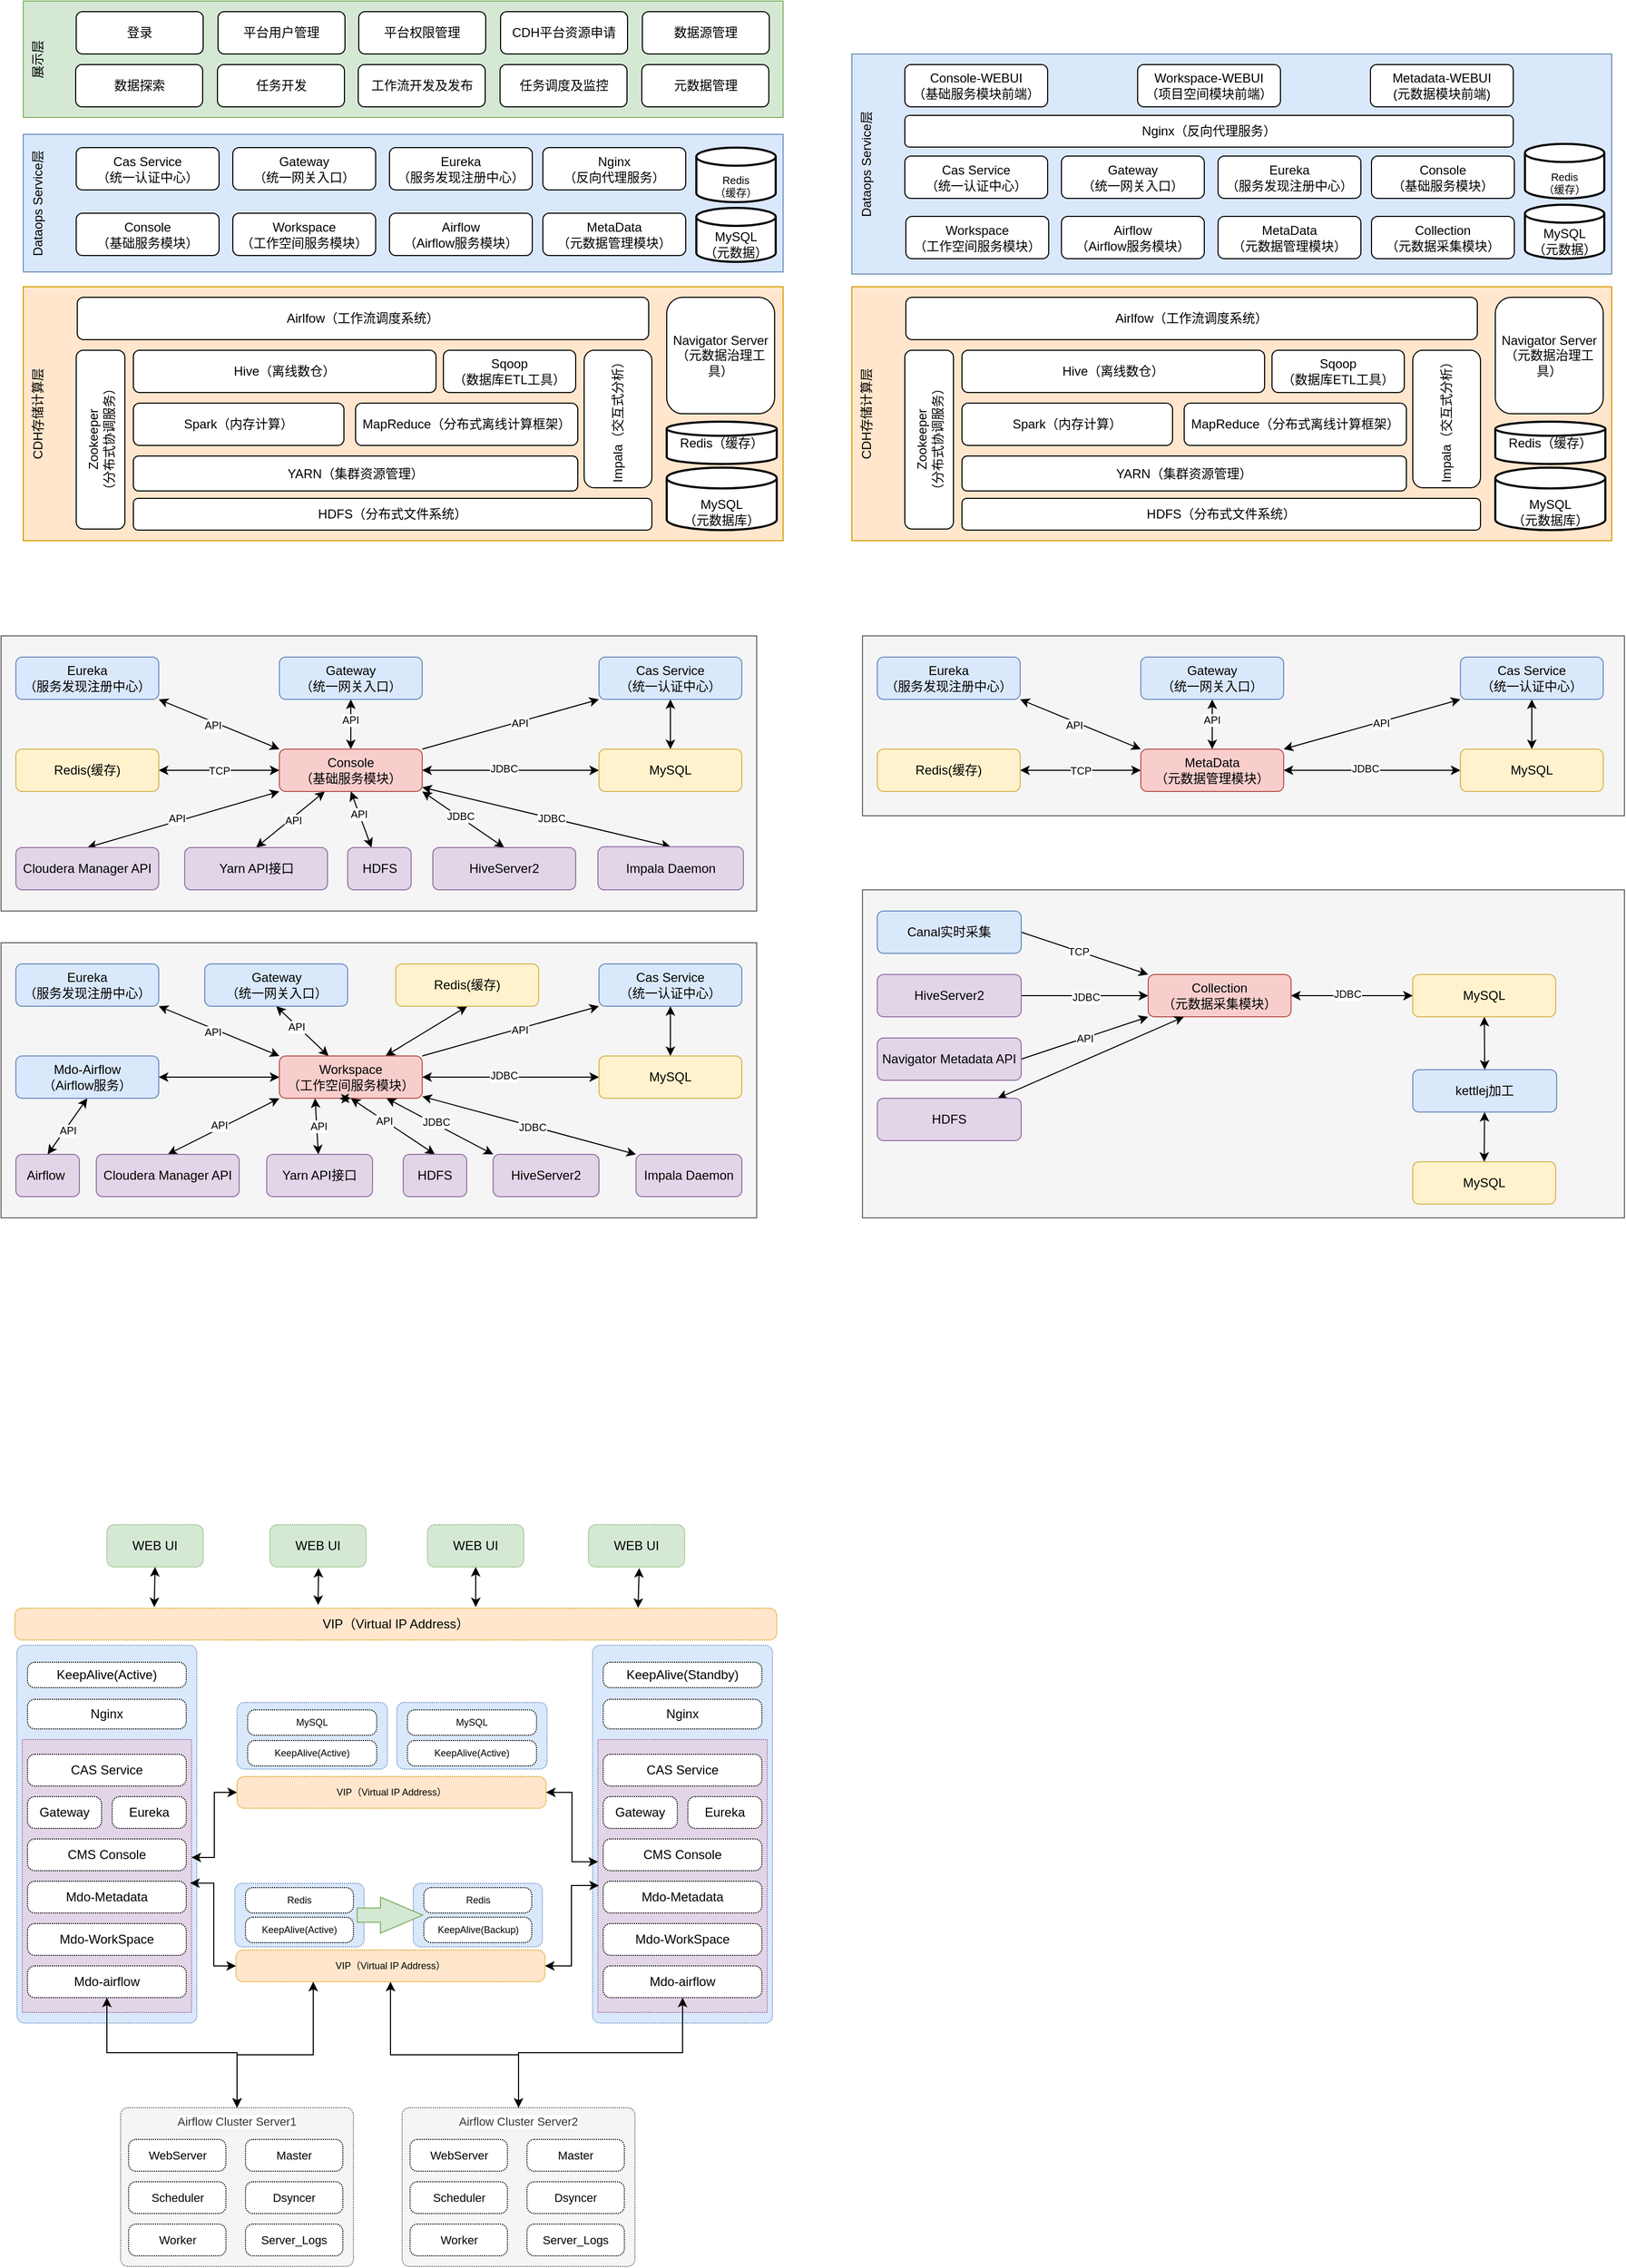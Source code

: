 <mxfile version="20.0.4" type="github">
  <diagram id="oWH_SK-iqgNCPnG6fPYH" name="Page-1">
    <mxGraphModel dx="1250" dy="2267" grid="1" gridSize="10" guides="1" tooltips="1" connect="1" arrows="1" fold="1" page="1" pageScale="1" pageWidth="827" pageHeight="1169" math="0" shadow="0">
      <root>
        <mxCell id="0" />
        <mxCell id="1" parent="0" />
        <mxCell id="x_IECBm6aQpzs8IEv9Kb-131" value="" style="rounded=0;whiteSpace=wrap;html=1;align=center;horizontal=0;verticalAlign=top;fillColor=#f5f5f5;strokeColor=#666666;fontColor=#333333;" vertex="1" parent="1">
          <mxGeometry x="66" y="-440" width="714" height="260" as="geometry" />
        </mxCell>
        <mxCell id="vZHb_LdkEPTU56aYvnZh-6" value="WEB UI" style="rounded=1;whiteSpace=wrap;html=1;absoluteArcSize=1;arcSize=14;strokeWidth=1;dashed=1;fillColor=#d5e8d4;dashPattern=1 1;strokeColor=#82b366;" parent="1" vertex="1">
          <mxGeometry x="166" y="400" width="91" height="40" as="geometry" />
        </mxCell>
        <mxCell id="vZHb_LdkEPTU56aYvnZh-9" value="VIP（Virtual IP Address）" style="rounded=1;whiteSpace=wrap;html=1;absoluteArcSize=1;arcSize=14;strokeWidth=1;dashed=1;dashPattern=1 1;fillColor=#ffe6cc;strokeColor=#d79b00;" parent="1" vertex="1">
          <mxGeometry x="79" y="479" width="720" height="30" as="geometry" />
        </mxCell>
        <mxCell id="vZHb_LdkEPTU56aYvnZh-14" value="WEB UI" style="rounded=1;whiteSpace=wrap;html=1;absoluteArcSize=1;arcSize=14;strokeWidth=1;dashed=1;fillColor=#d5e8d4;dashPattern=1 1;strokeColor=#82b366;" parent="1" vertex="1">
          <mxGeometry x="320" y="400" width="91" height="40" as="geometry" />
        </mxCell>
        <mxCell id="vZHb_LdkEPTU56aYvnZh-15" value="WEB UI" style="rounded=1;whiteSpace=wrap;html=1;absoluteArcSize=1;arcSize=14;strokeWidth=1;dashed=1;fillColor=#d5e8d4;dashPattern=1 1;strokeColor=#82b366;" parent="1" vertex="1">
          <mxGeometry x="621" y="400" width="91" height="40" as="geometry" />
        </mxCell>
        <mxCell id="vZHb_LdkEPTU56aYvnZh-17" value="" style="rounded=1;whiteSpace=wrap;html=1;absoluteArcSize=1;arcSize=14;strokeWidth=1;dashed=1;dashPattern=1 1;fillColor=#dae8fc;strokeColor=#6c8ebf;" parent="1" vertex="1">
          <mxGeometry x="81" y="514" width="170" height="357" as="geometry" />
        </mxCell>
        <mxCell id="vZHb_LdkEPTU56aYvnZh-19" value="KeepAlive(Active)" style="rounded=1;whiteSpace=wrap;html=1;absoluteArcSize=1;arcSize=14;strokeWidth=1;dashed=1;dashPattern=1 1;fillColor=default;gradientColor=none;" parent="1" vertex="1">
          <mxGeometry x="91" y="530" width="150" height="24" as="geometry" />
        </mxCell>
        <mxCell id="vZHb_LdkEPTU56aYvnZh-21" value="Nginx" style="rounded=1;whiteSpace=wrap;html=1;absoluteArcSize=1;arcSize=14;strokeWidth=1;dashed=1;dashPattern=1 1;fillColor=default;gradientColor=none;" parent="1" vertex="1">
          <mxGeometry x="91" y="565" width="150" height="28" as="geometry" />
        </mxCell>
        <mxCell id="vZHb_LdkEPTU56aYvnZh-37" value="WEB UI" style="rounded=1;whiteSpace=wrap;html=1;absoluteArcSize=1;arcSize=14;strokeWidth=1;dashed=1;fillColor=#d5e8d4;dashPattern=1 1;strokeColor=#82b366;" parent="1" vertex="1">
          <mxGeometry x="469" y="400" width="91" height="40" as="geometry" />
        </mxCell>
        <mxCell id="vZHb_LdkEPTU56aYvnZh-38" value="" style="rounded=1;whiteSpace=wrap;html=1;absoluteArcSize=1;arcSize=14;strokeWidth=1;dashed=1;dashPattern=1 1;fillColor=#dae8fc;strokeColor=#6c8ebf;" parent="1" vertex="1">
          <mxGeometry x="625" y="514" width="170" height="357" as="geometry" />
        </mxCell>
        <mxCell id="vZHb_LdkEPTU56aYvnZh-39" value="KeepAlive(Standby)" style="rounded=1;whiteSpace=wrap;html=1;absoluteArcSize=1;arcSize=14;strokeWidth=1;dashed=1;dashPattern=1 1;fillColor=default;gradientColor=none;" parent="1" vertex="1">
          <mxGeometry x="635" y="530" width="150" height="24" as="geometry" />
        </mxCell>
        <mxCell id="vZHb_LdkEPTU56aYvnZh-40" value="Nginx" style="rounded=1;whiteSpace=wrap;html=1;absoluteArcSize=1;arcSize=14;strokeWidth=1;dashed=1;dashPattern=1 1;fillColor=default;gradientColor=none;" parent="1" vertex="1">
          <mxGeometry x="635" y="565" width="150" height="28" as="geometry" />
        </mxCell>
        <mxCell id="vZHb_LdkEPTU56aYvnZh-51" value="" style="endArrow=classic;startArrow=classic;html=1;rounded=0;exitX=0.605;exitY=-0.037;exitDx=0;exitDy=0;exitPerimeter=0;entryX=0.5;entryY=1;entryDx=0;entryDy=0;" parent="1" source="vZHb_LdkEPTU56aYvnZh-9" target="vZHb_LdkEPTU56aYvnZh-37" edge="1">
          <mxGeometry width="50" height="50" relative="1" as="geometry">
            <mxPoint x="504.16" y="461" as="sourcePoint" />
            <mxPoint x="509" y="431" as="targetPoint" />
          </mxGeometry>
        </mxCell>
        <mxCell id="vZHb_LdkEPTU56aYvnZh-52" value="" style="endArrow=classic;startArrow=classic;html=1;rounded=0;exitX=0.183;exitY=-0.037;exitDx=0;exitDy=0;exitPerimeter=0;entryX=0.5;entryY=1;entryDx=0;entryDy=0;" parent="1" source="vZHb_LdkEPTU56aYvnZh-9" target="vZHb_LdkEPTU56aYvnZh-6" edge="1">
          <mxGeometry width="50" height="50" relative="1" as="geometry">
            <mxPoint x="243.66" y="452" as="sourcePoint" />
            <mxPoint x="243.66" y="412" as="targetPoint" />
          </mxGeometry>
        </mxCell>
        <mxCell id="vZHb_LdkEPTU56aYvnZh-53" value="" style="endArrow=classic;startArrow=classic;html=1;rounded=0;exitX=0.398;exitY=-0.106;exitDx=0;exitDy=0;exitPerimeter=0;" parent="1" source="vZHb_LdkEPTU56aYvnZh-9" edge="1">
          <mxGeometry width="50" height="50" relative="1" as="geometry">
            <mxPoint x="366" y="451" as="sourcePoint" />
            <mxPoint x="366" y="441" as="targetPoint" />
          </mxGeometry>
        </mxCell>
        <mxCell id="vZHb_LdkEPTU56aYvnZh-55" value="" style="endArrow=classic;startArrow=classic;html=1;rounded=0;exitX=0.818;exitY=-0.014;exitDx=0;exitDy=0;exitPerimeter=0;" parent="1" source="vZHb_LdkEPTU56aYvnZh-9" edge="1">
          <mxGeometry width="50" height="50" relative="1" as="geometry">
            <mxPoint x="633.66" y="477" as="sourcePoint" />
            <mxPoint x="669" y="441" as="targetPoint" />
          </mxGeometry>
        </mxCell>
        <mxCell id="vZHb_LdkEPTU56aYvnZh-56" value="" style="rounded=1;whiteSpace=wrap;html=1;absoluteArcSize=1;arcSize=14;strokeWidth=1;dashed=1;dashPattern=1 1;fillColor=#dae8fc;strokeColor=#6c8ebf;fontSize=9;" parent="1" vertex="1">
          <mxGeometry x="287" y="739" width="122" height="60" as="geometry" />
        </mxCell>
        <mxCell id="vZHb_LdkEPTU56aYvnZh-57" value="KeepAlive(Active)" style="rounded=1;whiteSpace=wrap;html=1;absoluteArcSize=1;arcSize=14;strokeWidth=1;dashed=1;dashPattern=1 1;fillColor=default;gradientColor=none;fontSize=9;" parent="1" vertex="1">
          <mxGeometry x="297" y="771" width="102" height="24" as="geometry" />
        </mxCell>
        <mxCell id="vZHb_LdkEPTU56aYvnZh-58" value="Redis" style="rounded=1;whiteSpace=wrap;html=1;absoluteArcSize=1;arcSize=14;strokeWidth=1;dashed=1;dashPattern=1 1;fillColor=default;gradientColor=none;fontSize=9;" parent="1" vertex="1">
          <mxGeometry x="297" y="743" width="102" height="24" as="geometry" />
        </mxCell>
        <mxCell id="vZHb_LdkEPTU56aYvnZh-64" value="VIP（Virtual IP Address）" style="rounded=1;whiteSpace=wrap;html=1;absoluteArcSize=1;arcSize=14;strokeWidth=1;dashed=1;dashPattern=1 1;fillColor=#ffe6cc;strokeColor=#d79b00;fontSize=9;" parent="1" vertex="1">
          <mxGeometry x="288" y="802" width="292" height="30" as="geometry" />
        </mxCell>
        <mxCell id="vZHb_LdkEPTU56aYvnZh-65" value="" style="rounded=1;whiteSpace=wrap;html=1;absoluteArcSize=1;arcSize=14;strokeWidth=1;dashed=1;dashPattern=1 1;fillColor=#dae8fc;strokeColor=#6c8ebf;fontSize=9;" parent="1" vertex="1">
          <mxGeometry x="289" y="568" width="142" height="63" as="geometry" />
        </mxCell>
        <mxCell id="vZHb_LdkEPTU56aYvnZh-66" value="KeepAlive(Active)" style="rounded=1;whiteSpace=wrap;html=1;absoluteArcSize=1;arcSize=14;strokeWidth=1;dashed=1;dashPattern=1 1;fillColor=default;gradientColor=none;fontSize=9;" parent="1" vertex="1">
          <mxGeometry x="299" y="604" width="122" height="24" as="geometry" />
        </mxCell>
        <mxCell id="vZHb_LdkEPTU56aYvnZh-67" value="MySQL" style="rounded=1;whiteSpace=wrap;html=1;absoluteArcSize=1;arcSize=14;strokeWidth=1;dashed=1;dashPattern=1 1;fillColor=default;gradientColor=none;fontSize=9;" parent="1" vertex="1">
          <mxGeometry x="299" y="575" width="122" height="24" as="geometry" />
        </mxCell>
        <mxCell id="vZHb_LdkEPTU56aYvnZh-71" value="VIP（Virtual IP Address）" style="rounded=1;whiteSpace=wrap;html=1;absoluteArcSize=1;arcSize=14;strokeWidth=1;dashed=1;dashPattern=1 1;fillColor=#ffe6cc;strokeColor=#d79b00;fontSize=9;" parent="1" vertex="1">
          <mxGeometry x="289" y="638" width="292" height="30" as="geometry" />
        </mxCell>
        <mxCell id="vZHb_LdkEPTU56aYvnZh-73" value="" style="verticalLabelPosition=bottom;verticalAlign=top;html=1;shape=mxgraph.basic.rect;fillColor2=none;strokeWidth=1;size=20;indent=5;dashed=1;dashPattern=1 1;labelBackgroundColor=#ffffff;fontSize=11;fillColor=#e1d5e7;shadow=0;strokeColor=#9673a6;" parent="1" vertex="1">
          <mxGeometry x="86" y="603" width="160" height="258" as="geometry" />
        </mxCell>
        <mxCell id="vZHb_LdkEPTU56aYvnZh-27" value="Gateway" style="rounded=1;whiteSpace=wrap;html=1;absoluteArcSize=1;arcSize=14;strokeWidth=1;dashed=1;dashPattern=1 1;fillColor=default;gradientColor=none;" parent="1" vertex="1">
          <mxGeometry x="91" y="657" width="70" height="30" as="geometry" />
        </mxCell>
        <mxCell id="vZHb_LdkEPTU56aYvnZh-28" value="Eureka" style="rounded=1;whiteSpace=wrap;html=1;absoluteArcSize=1;arcSize=14;strokeWidth=1;dashed=1;dashPattern=1 1;fillColor=default;gradientColor=none;" parent="1" vertex="1">
          <mxGeometry x="171" y="657" width="70" height="30" as="geometry" />
        </mxCell>
        <mxCell id="vZHb_LdkEPTU56aYvnZh-31" value="CAS Service" style="rounded=1;whiteSpace=wrap;html=1;absoluteArcSize=1;arcSize=14;strokeWidth=1;dashed=1;dashPattern=1 1;fillColor=default;gradientColor=none;" parent="1" vertex="1">
          <mxGeometry x="91" y="617" width="150" height="30" as="geometry" />
        </mxCell>
        <mxCell id="vZHb_LdkEPTU56aYvnZh-33" value="CMS Console" style="rounded=1;whiteSpace=wrap;html=1;absoluteArcSize=1;arcSize=14;strokeWidth=1;dashed=1;dashPattern=1 1;fillColor=default;gradientColor=none;" parent="1" vertex="1">
          <mxGeometry x="91" y="697" width="150" height="30" as="geometry" />
        </mxCell>
        <mxCell id="vZHb_LdkEPTU56aYvnZh-34" value="Mdo-airflow" style="rounded=1;whiteSpace=wrap;html=1;absoluteArcSize=1;arcSize=14;strokeWidth=1;dashed=1;dashPattern=1 1;fillColor=default;gradientColor=none;" parent="1" vertex="1">
          <mxGeometry x="91" y="817" width="150" height="30" as="geometry" />
        </mxCell>
        <mxCell id="vZHb_LdkEPTU56aYvnZh-35" value="Mdo-WorkSpace" style="rounded=1;whiteSpace=wrap;html=1;absoluteArcSize=1;arcSize=14;strokeWidth=1;dashed=1;dashPattern=1 1;fillColor=default;gradientColor=none;" parent="1" vertex="1">
          <mxGeometry x="91" y="777" width="150" height="30" as="geometry" />
        </mxCell>
        <mxCell id="vZHb_LdkEPTU56aYvnZh-36" value="Mdo-Metadata" style="rounded=1;whiteSpace=wrap;html=1;absoluteArcSize=1;arcSize=14;strokeWidth=1;dashed=1;dashPattern=1 1;fillColor=default;gradientColor=none;" parent="1" vertex="1">
          <mxGeometry x="91" y="737" width="150" height="30" as="geometry" />
        </mxCell>
        <mxCell id="vZHb_LdkEPTU56aYvnZh-74" value="" style="verticalLabelPosition=bottom;verticalAlign=top;html=1;shape=mxgraph.basic.rect;fillColor2=none;strokeWidth=1;size=20;indent=5;dashed=1;dashPattern=1 1;labelBackgroundColor=#ffffff;fontSize=11;fillColor=#e1d5e7;shadow=0;strokeColor=#9673a6;" parent="1" vertex="1">
          <mxGeometry x="630" y="603" width="160" height="258" as="geometry" />
        </mxCell>
        <mxCell id="vZHb_LdkEPTU56aYvnZh-75" value="Gateway" style="rounded=1;whiteSpace=wrap;html=1;absoluteArcSize=1;arcSize=14;strokeWidth=1;dashed=1;dashPattern=1 1;fillColor=default;gradientColor=none;" parent="1" vertex="1">
          <mxGeometry x="635" y="657" width="70" height="30" as="geometry" />
        </mxCell>
        <mxCell id="vZHb_LdkEPTU56aYvnZh-76" value="Eureka" style="rounded=1;whiteSpace=wrap;html=1;absoluteArcSize=1;arcSize=14;strokeWidth=1;dashed=1;dashPattern=1 1;fillColor=default;gradientColor=none;" parent="1" vertex="1">
          <mxGeometry x="715" y="657" width="70" height="30" as="geometry" />
        </mxCell>
        <mxCell id="vZHb_LdkEPTU56aYvnZh-77" value="CAS Service" style="rounded=1;whiteSpace=wrap;html=1;absoluteArcSize=1;arcSize=14;strokeWidth=1;dashed=1;dashPattern=1 1;fillColor=default;gradientColor=none;" parent="1" vertex="1">
          <mxGeometry x="635" y="617" width="150" height="30" as="geometry" />
        </mxCell>
        <mxCell id="vZHb_LdkEPTU56aYvnZh-78" value="CMS Console" style="rounded=1;whiteSpace=wrap;html=1;absoluteArcSize=1;arcSize=14;strokeWidth=1;dashed=1;dashPattern=1 1;fillColor=default;gradientColor=none;" parent="1" vertex="1">
          <mxGeometry x="635" y="697" width="150" height="30" as="geometry" />
        </mxCell>
        <mxCell id="vZHb_LdkEPTU56aYvnZh-79" value="Mdo-airflow" style="rounded=1;whiteSpace=wrap;html=1;absoluteArcSize=1;arcSize=14;strokeWidth=1;dashed=1;dashPattern=1 1;fillColor=default;gradientColor=none;" parent="1" vertex="1">
          <mxGeometry x="635" y="817" width="150" height="30" as="geometry" />
        </mxCell>
        <mxCell id="vZHb_LdkEPTU56aYvnZh-80" value="Mdo-WorkSpace" style="rounded=1;whiteSpace=wrap;html=1;absoluteArcSize=1;arcSize=14;strokeWidth=1;dashed=1;dashPattern=1 1;fillColor=default;gradientColor=none;" parent="1" vertex="1">
          <mxGeometry x="635" y="777" width="150" height="30" as="geometry" />
        </mxCell>
        <mxCell id="vZHb_LdkEPTU56aYvnZh-81" value="Mdo-Metadata" style="rounded=1;whiteSpace=wrap;html=1;absoluteArcSize=1;arcSize=14;strokeWidth=1;dashed=1;dashPattern=1 1;fillColor=default;gradientColor=none;" parent="1" vertex="1">
          <mxGeometry x="635" y="737" width="150" height="30" as="geometry" />
        </mxCell>
        <mxCell id="vZHb_LdkEPTU56aYvnZh-83" value="" style="endArrow=classic;startArrow=classic;html=1;rounded=0;fontSize=11;entryX=0;entryY=0.5;entryDx=0;entryDy=0;exitX=1;exitY=0.432;exitDx=0;exitDy=0;exitPerimeter=0;edgeStyle=orthogonalEdgeStyle;" parent="1" source="vZHb_LdkEPTU56aYvnZh-73" target="vZHb_LdkEPTU56aYvnZh-71" edge="1">
          <mxGeometry width="50" height="50" relative="1" as="geometry">
            <mxPoint x="369" y="801" as="sourcePoint" />
            <mxPoint x="419" y="751" as="targetPoint" />
          </mxGeometry>
        </mxCell>
        <mxCell id="vZHb_LdkEPTU56aYvnZh-84" value="" style="endArrow=classic;startArrow=classic;html=1;rounded=0;fontSize=11;entryX=1;entryY=0.5;entryDx=0;entryDy=0;exitX=0.001;exitY=0.448;exitDx=0;exitDy=0;exitPerimeter=0;edgeStyle=orthogonalEdgeStyle;" parent="1" source="vZHb_LdkEPTU56aYvnZh-74" target="vZHb_LdkEPTU56aYvnZh-71" edge="1">
          <mxGeometry width="50" height="50" relative="1" as="geometry">
            <mxPoint x="256" y="724.456" as="sourcePoint" />
            <mxPoint x="299" y="626" as="targetPoint" />
          </mxGeometry>
        </mxCell>
        <mxCell id="vZHb_LdkEPTU56aYvnZh-86" value="" style="rounded=1;whiteSpace=wrap;html=1;absoluteArcSize=1;arcSize=14;strokeWidth=1;dashed=1;dashPattern=1 1;fillColor=#dae8fc;strokeColor=#6c8ebf;fontSize=9;" parent="1" vertex="1">
          <mxGeometry x="440" y="568" width="142" height="63" as="geometry" />
        </mxCell>
        <mxCell id="vZHb_LdkEPTU56aYvnZh-87" value="KeepAlive(Active)" style="rounded=1;whiteSpace=wrap;html=1;absoluteArcSize=1;arcSize=14;strokeWidth=1;dashed=1;dashPattern=1 1;fillColor=default;gradientColor=none;fontSize=9;" parent="1" vertex="1">
          <mxGeometry x="450" y="604" width="122" height="24" as="geometry" />
        </mxCell>
        <mxCell id="vZHb_LdkEPTU56aYvnZh-88" value="MySQL" style="rounded=1;whiteSpace=wrap;html=1;absoluteArcSize=1;arcSize=14;strokeWidth=1;dashed=1;dashPattern=1 1;fillColor=default;gradientColor=none;fontSize=9;" parent="1" vertex="1">
          <mxGeometry x="450" y="575" width="122" height="24" as="geometry" />
        </mxCell>
        <mxCell id="vZHb_LdkEPTU56aYvnZh-89" value="" style="endArrow=classic;startArrow=classic;html=1;rounded=0;fontSize=11;exitX=0.992;exitY=0.526;exitDx=0;exitDy=0;exitPerimeter=0;entryX=0;entryY=0.5;entryDx=0;entryDy=0;edgeStyle=orthogonalEdgeStyle;" parent="1" source="vZHb_LdkEPTU56aYvnZh-73" target="vZHb_LdkEPTU56aYvnZh-64" edge="1">
          <mxGeometry width="50" height="50" relative="1" as="geometry">
            <mxPoint x="359" y="861" as="sourcePoint" />
            <mxPoint x="409" y="811" as="targetPoint" />
          </mxGeometry>
        </mxCell>
        <mxCell id="vZHb_LdkEPTU56aYvnZh-90" value="" style="endArrow=classic;startArrow=classic;html=1;rounded=0;fontSize=11;exitX=0.006;exitY=0.535;exitDx=0;exitDy=0;exitPerimeter=0;entryX=1;entryY=0.5;entryDx=0;entryDy=0;edgeStyle=orthogonalEdgeStyle;" parent="1" source="vZHb_LdkEPTU56aYvnZh-74" target="vZHb_LdkEPTU56aYvnZh-64" edge="1">
          <mxGeometry width="50" height="50" relative="1" as="geometry">
            <mxPoint x="409" y="736.998" as="sourcePoint" />
            <mxPoint x="525.78" y="889.29" as="targetPoint" />
          </mxGeometry>
        </mxCell>
        <mxCell id="vZHb_LdkEPTU56aYvnZh-99" value="Airflow Cluster Server1" style="rounded=1;whiteSpace=wrap;html=1;absoluteArcSize=1;arcSize=14;strokeWidth=1;shadow=0;dashed=1;dashPattern=1 1;labelBackgroundColor=#ffffff;fontSize=11;fillColor=#f5f5f5;verticalAlign=top;strokeColor=#666666;fontColor=#333333;" parent="1" vertex="1">
          <mxGeometry x="179" y="951" width="220" height="150" as="geometry" />
        </mxCell>
        <mxCell id="vZHb_LdkEPTU56aYvnZh-101" value="&lt;span style=&quot;font-size: 11px;&quot;&gt;WebServer&lt;/span&gt;" style="rounded=1;whiteSpace=wrap;html=1;absoluteArcSize=1;arcSize=14;strokeWidth=1;shadow=0;dashed=1;dashPattern=1 1;labelBackgroundColor=#ffffff;fontSize=11;fillColor=default;gradientColor=none;" parent="1" vertex="1">
          <mxGeometry x="186.5" y="981" width="92" height="30" as="geometry" />
        </mxCell>
        <mxCell id="vZHb_LdkEPTU56aYvnZh-102" value="&lt;span style=&quot;font-size: 11px;&quot;&gt;Master&lt;/span&gt;" style="rounded=1;whiteSpace=wrap;html=1;absoluteArcSize=1;arcSize=14;strokeWidth=1;shadow=0;dashed=1;dashPattern=1 1;labelBackgroundColor=#ffffff;fontSize=11;fillColor=default;gradientColor=none;" parent="1" vertex="1">
          <mxGeometry x="297" y="981" width="92" height="30" as="geometry" />
        </mxCell>
        <mxCell id="vZHb_LdkEPTU56aYvnZh-103" value="&lt;span style=&quot;font-size: 11px;&quot;&gt;Scheduler&lt;/span&gt;" style="rounded=1;whiteSpace=wrap;html=1;absoluteArcSize=1;arcSize=14;strokeWidth=1;shadow=0;dashed=1;dashPattern=1 1;labelBackgroundColor=#ffffff;fontSize=11;fillColor=default;gradientColor=none;" parent="1" vertex="1">
          <mxGeometry x="186.5" y="1021" width="92" height="30" as="geometry" />
        </mxCell>
        <mxCell id="vZHb_LdkEPTU56aYvnZh-104" value="Dsyncer" style="rounded=1;whiteSpace=wrap;html=1;absoluteArcSize=1;arcSize=14;strokeWidth=1;shadow=0;dashed=1;dashPattern=1 1;labelBackgroundColor=#ffffff;fontSize=11;fillColor=default;gradientColor=none;" parent="1" vertex="1">
          <mxGeometry x="297" y="1021" width="92" height="30" as="geometry" />
        </mxCell>
        <mxCell id="vZHb_LdkEPTU56aYvnZh-105" value="&lt;span style=&quot;font-size: 11px;&quot;&gt;Worker&lt;/span&gt;" style="rounded=1;whiteSpace=wrap;html=1;absoluteArcSize=1;arcSize=14;strokeWidth=1;shadow=0;dashed=1;dashPattern=1 1;labelBackgroundColor=#ffffff;fontSize=11;fillColor=default;gradientColor=none;" parent="1" vertex="1">
          <mxGeometry x="186.5" y="1061" width="92" height="30" as="geometry" />
        </mxCell>
        <mxCell id="vZHb_LdkEPTU56aYvnZh-106" value="&lt;span style=&quot;font-size: 11px;&quot;&gt;Server_Logs&lt;/span&gt;" style="rounded=1;whiteSpace=wrap;html=1;absoluteArcSize=1;arcSize=14;strokeWidth=1;shadow=0;dashed=1;dashPattern=1 1;labelBackgroundColor=#ffffff;fontSize=11;fillColor=default;gradientColor=none;" parent="1" vertex="1">
          <mxGeometry x="297" y="1061" width="92" height="30" as="geometry" />
        </mxCell>
        <mxCell id="vZHb_LdkEPTU56aYvnZh-118" value="" style="edgeStyle=orthogonalEdgeStyle;rounded=0;orthogonalLoop=1;jettySize=auto;html=1;fontSize=11;" parent="1" source="vZHb_LdkEPTU56aYvnZh-107" target="vZHb_LdkEPTU56aYvnZh-64" edge="1">
          <mxGeometry relative="1" as="geometry">
            <Array as="points">
              <mxPoint x="555" y="901" />
              <mxPoint x="434" y="901" />
            </Array>
          </mxGeometry>
        </mxCell>
        <mxCell id="vZHb_LdkEPTU56aYvnZh-107" value="Airflow Cluster Server2" style="rounded=1;whiteSpace=wrap;html=1;absoluteArcSize=1;arcSize=14;strokeWidth=1;shadow=0;dashed=1;dashPattern=1 1;labelBackgroundColor=#ffffff;fontSize=11;fillColor=#f5f5f5;verticalAlign=top;strokeColor=#666666;fontColor=#333333;" parent="1" vertex="1">
          <mxGeometry x="445" y="951" width="220" height="150" as="geometry" />
        </mxCell>
        <mxCell id="vZHb_LdkEPTU56aYvnZh-108" value="&lt;span style=&quot;font-size: 11px;&quot;&gt;WebServer&lt;/span&gt;" style="rounded=1;whiteSpace=wrap;html=1;absoluteArcSize=1;arcSize=14;strokeWidth=1;shadow=0;dashed=1;dashPattern=1 1;labelBackgroundColor=#ffffff;fontSize=11;fillColor=default;gradientColor=none;" parent="1" vertex="1">
          <mxGeometry x="452.5" y="981" width="92" height="30" as="geometry" />
        </mxCell>
        <mxCell id="vZHb_LdkEPTU56aYvnZh-109" value="&lt;span style=&quot;font-size: 11px;&quot;&gt;Master&lt;/span&gt;" style="rounded=1;whiteSpace=wrap;html=1;absoluteArcSize=1;arcSize=14;strokeWidth=1;shadow=0;dashed=1;dashPattern=1 1;labelBackgroundColor=#ffffff;fontSize=11;fillColor=default;gradientColor=none;" parent="1" vertex="1">
          <mxGeometry x="563" y="981" width="92" height="30" as="geometry" />
        </mxCell>
        <mxCell id="vZHb_LdkEPTU56aYvnZh-110" value="&lt;span style=&quot;font-size: 11px;&quot;&gt;Scheduler&lt;/span&gt;" style="rounded=1;whiteSpace=wrap;html=1;absoluteArcSize=1;arcSize=14;strokeWidth=1;shadow=0;dashed=1;dashPattern=1 1;labelBackgroundColor=#ffffff;fontSize=11;fillColor=default;gradientColor=none;" parent="1" vertex="1">
          <mxGeometry x="452.5" y="1021" width="92" height="30" as="geometry" />
        </mxCell>
        <mxCell id="vZHb_LdkEPTU56aYvnZh-111" value="Dsyncer" style="rounded=1;whiteSpace=wrap;html=1;absoluteArcSize=1;arcSize=14;strokeWidth=1;shadow=0;dashed=1;dashPattern=1 1;labelBackgroundColor=#ffffff;fontSize=11;fillColor=default;gradientColor=none;" parent="1" vertex="1">
          <mxGeometry x="563" y="1021" width="92" height="30" as="geometry" />
        </mxCell>
        <mxCell id="vZHb_LdkEPTU56aYvnZh-112" value="&lt;span style=&quot;font-size: 11px;&quot;&gt;Worker&lt;/span&gt;" style="rounded=1;whiteSpace=wrap;html=1;absoluteArcSize=1;arcSize=14;strokeWidth=1;shadow=0;dashed=1;dashPattern=1 1;labelBackgroundColor=#ffffff;fontSize=11;fillColor=default;gradientColor=none;" parent="1" vertex="1">
          <mxGeometry x="452.5" y="1061" width="92" height="30" as="geometry" />
        </mxCell>
        <mxCell id="vZHb_LdkEPTU56aYvnZh-113" value="&lt;span style=&quot;font-size: 11px;&quot;&gt;Server_Logs&lt;/span&gt;" style="rounded=1;whiteSpace=wrap;html=1;absoluteArcSize=1;arcSize=14;strokeWidth=1;shadow=0;dashed=1;dashPattern=1 1;labelBackgroundColor=#ffffff;fontSize=11;fillColor=default;gradientColor=none;" parent="1" vertex="1">
          <mxGeometry x="563" y="1061" width="92" height="30" as="geometry" />
        </mxCell>
        <mxCell id="vZHb_LdkEPTU56aYvnZh-114" value="" style="endArrow=classic;startArrow=classic;html=1;rounded=0;fontSize=11;entryX=0.5;entryY=1;entryDx=0;entryDy=0;exitX=0.5;exitY=0;exitDx=0;exitDy=0;edgeStyle=orthogonalEdgeStyle;" parent="1" source="vZHb_LdkEPTU56aYvnZh-99" target="vZHb_LdkEPTU56aYvnZh-34" edge="1">
          <mxGeometry width="50" height="50" relative="1" as="geometry">
            <mxPoint x="389" y="921" as="sourcePoint" />
            <mxPoint x="439" y="871" as="targetPoint" />
          </mxGeometry>
        </mxCell>
        <mxCell id="vZHb_LdkEPTU56aYvnZh-115" value="" style="endArrow=classic;startArrow=classic;html=1;rounded=0;fontSize=11;entryX=0.5;entryY=1;entryDx=0;entryDy=0;exitX=0.5;exitY=0;exitDx=0;exitDy=0;edgeStyle=orthogonalEdgeStyle;" parent="1" source="vZHb_LdkEPTU56aYvnZh-107" target="vZHb_LdkEPTU56aYvnZh-79" edge="1">
          <mxGeometry width="50" height="50" relative="1" as="geometry">
            <mxPoint x="731.5" y="975" as="sourcePoint" />
            <mxPoint x="608.5" y="871" as="targetPoint" />
          </mxGeometry>
        </mxCell>
        <mxCell id="vZHb_LdkEPTU56aYvnZh-116" value="" style="endArrow=classic;startArrow=classic;html=1;rounded=0;fontSize=11;entryX=0.25;entryY=1;entryDx=0;entryDy=0;exitX=0.5;exitY=0;exitDx=0;exitDy=0;edgeStyle=orthogonalEdgeStyle;" parent="1" source="vZHb_LdkEPTU56aYvnZh-99" target="vZHb_LdkEPTU56aYvnZh-64" edge="1">
          <mxGeometry width="50" height="50" relative="1" as="geometry">
            <mxPoint x="389" y="921" as="sourcePoint" />
            <mxPoint x="439" y="871" as="targetPoint" />
            <Array as="points">
              <mxPoint x="289" y="901" />
              <mxPoint x="361" y="901" />
            </Array>
          </mxGeometry>
        </mxCell>
        <mxCell id="x_IECBm6aQpzs8IEv9Kb-11" value="Dataops Service层" style="rounded=0;whiteSpace=wrap;html=1;align=center;horizontal=0;verticalAlign=top;fillColor=#dae8fc;strokeColor=#6c8ebf;" vertex="1" parent="1">
          <mxGeometry x="87" y="-914" width="718" height="130" as="geometry" />
        </mxCell>
        <mxCell id="x_IECBm6aQpzs8IEv9Kb-12" value="CDH存储计算层" style="rounded=0;whiteSpace=wrap;html=1;align=center;horizontal=0;verticalAlign=top;fillColor=#ffe6cc;strokeColor=#d79b00;" vertex="1" parent="1">
          <mxGeometry x="87" y="-770" width="718" height="240" as="geometry" />
        </mxCell>
        <mxCell id="x_IECBm6aQpzs8IEv9Kb-15" value="MySQL&lt;br&gt;（元数据库）" style="strokeWidth=2;html=1;shape=mxgraph.flowchart.database;whiteSpace=wrap;verticalAlign=bottom;" vertex="1" parent="1">
          <mxGeometry x="695" y="-599" width="104" height="59" as="geometry" />
        </mxCell>
        <mxCell id="x_IECBm6aQpzs8IEv9Kb-17" value="展示层" style="rounded=0;whiteSpace=wrap;html=1;align=center;horizontal=0;verticalAlign=top;fillColor=#d5e8d4;strokeColor=#82b366;" vertex="1" parent="1">
          <mxGeometry x="87" y="-1040" width="718" height="110" as="geometry" />
        </mxCell>
        <mxCell id="x_IECBm6aQpzs8IEv9Kb-18" value="MySQL&lt;br&gt;（元数据）" style="strokeWidth=2;html=1;shape=mxgraph.flowchart.database;whiteSpace=wrap;verticalAlign=bottom;" vertex="1" parent="1">
          <mxGeometry x="723" y="-844.5" width="75" height="51" as="geometry" />
        </mxCell>
        <mxCell id="x_IECBm6aQpzs8IEv9Kb-19" value="Redis（缓存）" style="strokeWidth=2;html=1;shape=mxgraph.flowchart.database;whiteSpace=wrap;verticalAlign=middle;" vertex="1" parent="1">
          <mxGeometry x="695" y="-642.5" width="104" height="40" as="geometry" />
        </mxCell>
        <mxCell id="x_IECBm6aQpzs8IEv9Kb-20" value="Gateway&lt;br&gt;（统一网关入口）" style="rounded=1;whiteSpace=wrap;html=1;" vertex="1" parent="1">
          <mxGeometry x="285" y="-901.5" width="135" height="40" as="geometry" />
        </mxCell>
        <mxCell id="x_IECBm6aQpzs8IEv9Kb-28" value="登录" style="rounded=1;whiteSpace=wrap;html=1;" vertex="1" parent="1">
          <mxGeometry x="137" y="-1030" width="120" height="40" as="geometry" />
        </mxCell>
        <mxCell id="x_IECBm6aQpzs8IEv9Kb-29" value="平台用户管理" style="rounded=1;whiteSpace=wrap;html=1;" vertex="1" parent="1">
          <mxGeometry x="271" y="-1030" width="120" height="40" as="geometry" />
        </mxCell>
        <mxCell id="x_IECBm6aQpzs8IEv9Kb-32" value="HDFS（分布式文件系统）" style="rounded=1;whiteSpace=wrap;html=1;" vertex="1" parent="1">
          <mxGeometry x="191" y="-570" width="490" height="30" as="geometry" />
        </mxCell>
        <mxCell id="x_IECBm6aQpzs8IEv9Kb-35" value="Airlfow（工作流调度系统）" style="rounded=1;whiteSpace=wrap;html=1;" vertex="1" parent="1">
          <mxGeometry x="138" y="-760" width="540" height="40" as="geometry" />
        </mxCell>
        <mxCell id="x_IECBm6aQpzs8IEv9Kb-37" value="YARN（集群资源管理）" style="rounded=1;whiteSpace=wrap;html=1;" vertex="1" parent="1">
          <mxGeometry x="191" y="-610" width="420" height="33" as="geometry" />
        </mxCell>
        <mxCell id="x_IECBm6aQpzs8IEv9Kb-38" value="MapReduce（分布式离线计算框架）" style="rounded=1;whiteSpace=wrap;html=1;" vertex="1" parent="1">
          <mxGeometry x="401" y="-660" width="210" height="40" as="geometry" />
        </mxCell>
        <mxCell id="x_IECBm6aQpzs8IEv9Kb-39" value="Hive（离线数仓）" style="rounded=1;whiteSpace=wrap;html=1;" vertex="1" parent="1">
          <mxGeometry x="191" y="-710" width="286" height="40" as="geometry" />
        </mxCell>
        <mxCell id="x_IECBm6aQpzs8IEv9Kb-40" value="Spark（内存计算）" style="rounded=1;whiteSpace=wrap;html=1;" vertex="1" parent="1">
          <mxGeometry x="191" y="-660" width="199" height="40" as="geometry" />
        </mxCell>
        <mxCell id="x_IECBm6aQpzs8IEv9Kb-41" value="Impala（交互式分析）" style="rounded=1;whiteSpace=wrap;html=1;horizontal=0;" vertex="1" parent="1">
          <mxGeometry x="617" y="-710" width="64" height="130" as="geometry" />
        </mxCell>
        <mxCell id="x_IECBm6aQpzs8IEv9Kb-42" value="Zookeeper&lt;br&gt;（分布式协调服务）" style="rounded=1;whiteSpace=wrap;html=1;horizontal=0;" vertex="1" parent="1">
          <mxGeometry x="137" y="-710" width="46" height="169" as="geometry" />
        </mxCell>
        <mxCell id="x_IECBm6aQpzs8IEv9Kb-43" value="Sqoop&lt;br&gt;（数据库ETL工具）" style="rounded=1;whiteSpace=wrap;html=1;" vertex="1" parent="1">
          <mxGeometry x="484" y="-710" width="125" height="40" as="geometry" />
        </mxCell>
        <mxCell id="x_IECBm6aQpzs8IEv9Kb-44" value="Navigator Server&lt;br&gt;（元数据治理工具）" style="rounded=1;whiteSpace=wrap;html=1;horizontal=1;" vertex="1" parent="1">
          <mxGeometry x="695" y="-760" width="102" height="110" as="geometry" />
        </mxCell>
        <mxCell id="x_IECBm6aQpzs8IEv9Kb-45" value="Redis&lt;br style=&quot;font-size: 10px;&quot;&gt;（缓存）" style="strokeWidth=2;html=1;shape=mxgraph.flowchart.database;whiteSpace=wrap;fontSize=10;horizontal=1;verticalAlign=bottom;" vertex="1" parent="1">
          <mxGeometry x="723" y="-901.5" width="75" height="51.5" as="geometry" />
        </mxCell>
        <mxCell id="x_IECBm6aQpzs8IEv9Kb-46" value="Eureka&lt;br&gt;（服务发现注册中心）" style="rounded=1;whiteSpace=wrap;html=1;" vertex="1" parent="1">
          <mxGeometry x="433" y="-901.5" width="135" height="40" as="geometry" />
        </mxCell>
        <mxCell id="x_IECBm6aQpzs8IEv9Kb-47" value="Cas Service&lt;br&gt;（统一认证中心）" style="rounded=1;whiteSpace=wrap;html=1;aspect=fixed;" vertex="1" parent="1">
          <mxGeometry x="137" y="-901.5" width="135" height="40" as="geometry" />
        </mxCell>
        <mxCell id="x_IECBm6aQpzs8IEv9Kb-48" value="Console&lt;br&gt;（基础服务模块）" style="rounded=1;whiteSpace=wrap;html=1;" vertex="1" parent="1">
          <mxGeometry x="137" y="-839.5" width="135" height="40" as="geometry" />
        </mxCell>
        <mxCell id="x_IECBm6aQpzs8IEv9Kb-49" value="Workspace&lt;br&gt;（工作空间服务模块）" style="rounded=1;whiteSpace=wrap;html=1;" vertex="1" parent="1">
          <mxGeometry x="285" y="-839.5" width="135" height="40" as="geometry" />
        </mxCell>
        <mxCell id="x_IECBm6aQpzs8IEv9Kb-50" value="Airflow&lt;br&gt;（Airflow服务模块）" style="rounded=1;whiteSpace=wrap;html=1;" vertex="1" parent="1">
          <mxGeometry x="433" y="-839.5" width="135" height="40" as="geometry" />
        </mxCell>
        <mxCell id="x_IECBm6aQpzs8IEv9Kb-53" value="Nginx&lt;br&gt;（反向代理服务）" style="rounded=1;whiteSpace=wrap;html=1;" vertex="1" parent="1">
          <mxGeometry x="578" y="-901.5" width="135" height="40" as="geometry" />
        </mxCell>
        <mxCell id="x_IECBm6aQpzs8IEv9Kb-54" value="MetaData&lt;br&gt;（元数据管理模块）" style="rounded=1;whiteSpace=wrap;html=1;" vertex="1" parent="1">
          <mxGeometry x="578" y="-839.5" width="135" height="40" as="geometry" />
        </mxCell>
        <mxCell id="x_IECBm6aQpzs8IEv9Kb-55" value="CDH平台资源申请" style="rounded=1;whiteSpace=wrap;html=1;" vertex="1" parent="1">
          <mxGeometry x="538" y="-1030" width="120" height="40" as="geometry" />
        </mxCell>
        <mxCell id="x_IECBm6aQpzs8IEv9Kb-56" value="平台权限管理" style="rounded=1;whiteSpace=wrap;html=1;" vertex="1" parent="1">
          <mxGeometry x="404" y="-1030" width="120" height="40" as="geometry" />
        </mxCell>
        <mxCell id="x_IECBm6aQpzs8IEv9Kb-57" value="数据源管理" style="rounded=1;whiteSpace=wrap;html=1;" vertex="1" parent="1">
          <mxGeometry x="672" y="-1030" width="120" height="40" as="geometry" />
        </mxCell>
        <mxCell id="x_IECBm6aQpzs8IEv9Kb-58" value="数据探索" style="rounded=1;whiteSpace=wrap;html=1;" vertex="1" parent="1">
          <mxGeometry x="136.5" y="-980" width="120" height="40" as="geometry" />
        </mxCell>
        <mxCell id="x_IECBm6aQpzs8IEv9Kb-59" value="任务开发" style="rounded=1;whiteSpace=wrap;html=1;" vertex="1" parent="1">
          <mxGeometry x="270.5" y="-980" width="120" height="40" as="geometry" />
        </mxCell>
        <mxCell id="x_IECBm6aQpzs8IEv9Kb-60" value="任务调度及监控" style="rounded=1;whiteSpace=wrap;html=1;" vertex="1" parent="1">
          <mxGeometry x="537.5" y="-980" width="120" height="40" as="geometry" />
        </mxCell>
        <mxCell id="x_IECBm6aQpzs8IEv9Kb-61" value="工作流开发及发布" style="rounded=1;whiteSpace=wrap;html=1;" vertex="1" parent="1">
          <mxGeometry x="403.5" y="-980" width="120" height="40" as="geometry" />
        </mxCell>
        <mxCell id="x_IECBm6aQpzs8IEv9Kb-62" value="元数据管理" style="rounded=1;whiteSpace=wrap;html=1;" vertex="1" parent="1">
          <mxGeometry x="671.5" y="-980" width="120" height="40" as="geometry" />
        </mxCell>
        <mxCell id="x_IECBm6aQpzs8IEv9Kb-87" value="Dataops Service层" style="rounded=0;whiteSpace=wrap;html=1;align=center;horizontal=0;verticalAlign=top;fillColor=#dae8fc;strokeColor=#6c8ebf;" vertex="1" parent="1">
          <mxGeometry x="870" y="-990" width="718" height="208" as="geometry" />
        </mxCell>
        <mxCell id="x_IECBm6aQpzs8IEv9Kb-88" value="CDH存储计算层" style="rounded=0;whiteSpace=wrap;html=1;align=center;horizontal=0;verticalAlign=top;fillColor=#ffe6cc;strokeColor=#d79b00;" vertex="1" parent="1">
          <mxGeometry x="870" y="-770" width="718" height="240" as="geometry" />
        </mxCell>
        <mxCell id="x_IECBm6aQpzs8IEv9Kb-89" value="MySQL&lt;br&gt;（元数据库）" style="strokeWidth=2;html=1;shape=mxgraph.flowchart.database;whiteSpace=wrap;verticalAlign=bottom;" vertex="1" parent="1">
          <mxGeometry x="1478" y="-599" width="104" height="59" as="geometry" />
        </mxCell>
        <mxCell id="x_IECBm6aQpzs8IEv9Kb-90" value="MySQL&lt;br&gt;（元数据）" style="strokeWidth=2;html=1;shape=mxgraph.flowchart.database;whiteSpace=wrap;verticalAlign=bottom;" vertex="1" parent="1">
          <mxGeometry x="1506" y="-847.5" width="75" height="51" as="geometry" />
        </mxCell>
        <mxCell id="x_IECBm6aQpzs8IEv9Kb-91" value="Redis（缓存）" style="strokeWidth=2;html=1;shape=mxgraph.flowchart.database;whiteSpace=wrap;verticalAlign=middle;" vertex="1" parent="1">
          <mxGeometry x="1478" y="-642.5" width="104" height="40" as="geometry" />
        </mxCell>
        <mxCell id="x_IECBm6aQpzs8IEv9Kb-92" value="Gateway&lt;br&gt;（统一网关入口）" style="rounded=1;whiteSpace=wrap;html=1;" vertex="1" parent="1">
          <mxGeometry x="1068" y="-893.5" width="135" height="40" as="geometry" />
        </mxCell>
        <mxCell id="x_IECBm6aQpzs8IEv9Kb-93" value="HDFS（分布式文件系统）" style="rounded=1;whiteSpace=wrap;html=1;" vertex="1" parent="1">
          <mxGeometry x="974" y="-570" width="490" height="30" as="geometry" />
        </mxCell>
        <mxCell id="x_IECBm6aQpzs8IEv9Kb-94" value="Airlfow（工作流调度系统）" style="rounded=1;whiteSpace=wrap;html=1;" vertex="1" parent="1">
          <mxGeometry x="921" y="-760" width="540" height="40" as="geometry" />
        </mxCell>
        <mxCell id="x_IECBm6aQpzs8IEv9Kb-95" value="YARN（集群资源管理）" style="rounded=1;whiteSpace=wrap;html=1;" vertex="1" parent="1">
          <mxGeometry x="974" y="-610" width="420" height="33" as="geometry" />
        </mxCell>
        <mxCell id="x_IECBm6aQpzs8IEv9Kb-96" value="MapReduce（分布式离线计算框架）" style="rounded=1;whiteSpace=wrap;html=1;" vertex="1" parent="1">
          <mxGeometry x="1184" y="-660" width="210" height="40" as="geometry" />
        </mxCell>
        <mxCell id="x_IECBm6aQpzs8IEv9Kb-97" value="Hive（离线数仓）" style="rounded=1;whiteSpace=wrap;html=1;" vertex="1" parent="1">
          <mxGeometry x="974" y="-710" width="286" height="40" as="geometry" />
        </mxCell>
        <mxCell id="x_IECBm6aQpzs8IEv9Kb-98" value="Spark（内存计算）" style="rounded=1;whiteSpace=wrap;html=1;" vertex="1" parent="1">
          <mxGeometry x="974" y="-660" width="199" height="40" as="geometry" />
        </mxCell>
        <mxCell id="x_IECBm6aQpzs8IEv9Kb-99" value="Impala（交互式分析）" style="rounded=1;whiteSpace=wrap;html=1;horizontal=0;" vertex="1" parent="1">
          <mxGeometry x="1400" y="-710" width="64" height="130" as="geometry" />
        </mxCell>
        <mxCell id="x_IECBm6aQpzs8IEv9Kb-100" value="Zookeeper&lt;br&gt;（分布式协调服务）" style="rounded=1;whiteSpace=wrap;html=1;horizontal=0;" vertex="1" parent="1">
          <mxGeometry x="920" y="-710" width="46" height="169" as="geometry" />
        </mxCell>
        <mxCell id="x_IECBm6aQpzs8IEv9Kb-101" value="Sqoop&lt;br&gt;（数据库ETL工具）" style="rounded=1;whiteSpace=wrap;html=1;" vertex="1" parent="1">
          <mxGeometry x="1267" y="-710" width="125" height="40" as="geometry" />
        </mxCell>
        <mxCell id="x_IECBm6aQpzs8IEv9Kb-102" value="Navigator Server&lt;br&gt;（元数据治理工具）" style="rounded=1;whiteSpace=wrap;html=1;horizontal=1;" vertex="1" parent="1">
          <mxGeometry x="1478" y="-760" width="102" height="110" as="geometry" />
        </mxCell>
        <mxCell id="x_IECBm6aQpzs8IEv9Kb-103" value="Redis&lt;br style=&quot;font-size: 10px;&quot;&gt;（缓存）" style="strokeWidth=2;html=1;shape=mxgraph.flowchart.database;whiteSpace=wrap;fontSize=10;horizontal=1;verticalAlign=bottom;" vertex="1" parent="1">
          <mxGeometry x="1506" y="-905" width="75" height="51.5" as="geometry" />
        </mxCell>
        <mxCell id="x_IECBm6aQpzs8IEv9Kb-104" value="Eureka&lt;br&gt;（服务发现注册中心）" style="rounded=1;whiteSpace=wrap;html=1;" vertex="1" parent="1">
          <mxGeometry x="1216" y="-893.5" width="135" height="40" as="geometry" />
        </mxCell>
        <mxCell id="x_IECBm6aQpzs8IEv9Kb-105" value="Cas Service&lt;br&gt;（统一认证中心）" style="rounded=1;whiteSpace=wrap;html=1;aspect=fixed;" vertex="1" parent="1">
          <mxGeometry x="920" y="-893.5" width="135" height="40" as="geometry" />
        </mxCell>
        <mxCell id="x_IECBm6aQpzs8IEv9Kb-106" value="Console&lt;br&gt;（基础服务模块）" style="rounded=1;whiteSpace=wrap;html=1;" vertex="1" parent="1">
          <mxGeometry x="1361" y="-893.5" width="135" height="40" as="geometry" />
        </mxCell>
        <mxCell id="x_IECBm6aQpzs8IEv9Kb-107" value="Workspace&lt;br&gt;（工作空间服务模块）" style="rounded=1;whiteSpace=wrap;html=1;" vertex="1" parent="1">
          <mxGeometry x="921" y="-836.5" width="135" height="40" as="geometry" />
        </mxCell>
        <mxCell id="x_IECBm6aQpzs8IEv9Kb-108" value="Airflow&lt;br&gt;（Airflow服务模块）" style="rounded=1;whiteSpace=wrap;html=1;" vertex="1" parent="1">
          <mxGeometry x="1068" y="-836.5" width="135" height="40" as="geometry" />
        </mxCell>
        <mxCell id="x_IECBm6aQpzs8IEv9Kb-109" value="Nginx（反向代理服务）" style="rounded=1;whiteSpace=wrap;html=1;" vertex="1" parent="1">
          <mxGeometry x="920" y="-932" width="575" height="30" as="geometry" />
        </mxCell>
        <mxCell id="x_IECBm6aQpzs8IEv9Kb-110" value="MetaData&lt;br&gt;（元数据管理模块）" style="rounded=1;whiteSpace=wrap;html=1;" vertex="1" parent="1">
          <mxGeometry x="1216" y="-836.5" width="135" height="40" as="geometry" />
        </mxCell>
        <mxCell id="x_IECBm6aQpzs8IEv9Kb-111" value="Collection&lt;br&gt;（元数据采集模块）" style="rounded=1;whiteSpace=wrap;html=1;" vertex="1" parent="1">
          <mxGeometry x="1361" y="-836.5" width="135" height="40" as="geometry" />
        </mxCell>
        <mxCell id="x_IECBm6aQpzs8IEv9Kb-112" value="Console-WEBUI&lt;br&gt;（基础服务模块前端）" style="rounded=1;whiteSpace=wrap;html=1;aspect=fixed;" vertex="1" parent="1">
          <mxGeometry x="920" y="-980" width="135" height="40" as="geometry" />
        </mxCell>
        <mxCell id="x_IECBm6aQpzs8IEv9Kb-113" value="Workspace-WEBUI&lt;br&gt;（项目空间模块前端）" style="rounded=1;whiteSpace=wrap;html=1;aspect=fixed;" vertex="1" parent="1">
          <mxGeometry x="1140" y="-980" width="135" height="40" as="geometry" />
        </mxCell>
        <mxCell id="x_IECBm6aQpzs8IEv9Kb-114" value="Metadata-WEBUI&lt;br&gt;(元数据模块前端)" style="rounded=1;whiteSpace=wrap;html=1;aspect=fixed;" vertex="1" parent="1">
          <mxGeometry x="1360" y="-980" width="135" height="40" as="geometry" />
        </mxCell>
        <mxCell id="x_IECBm6aQpzs8IEv9Kb-115" value="" style="rounded=1;whiteSpace=wrap;html=1;absoluteArcSize=1;arcSize=14;strokeWidth=1;dashed=1;dashPattern=1 1;fillColor=#dae8fc;strokeColor=#6c8ebf;fontSize=9;" vertex="1" parent="1">
          <mxGeometry x="455.5" y="739" width="122" height="60" as="geometry" />
        </mxCell>
        <mxCell id="x_IECBm6aQpzs8IEv9Kb-116" value="KeepAlive(Backup)" style="rounded=1;whiteSpace=wrap;html=1;absoluteArcSize=1;arcSize=14;strokeWidth=1;dashed=1;dashPattern=1 1;fillColor=default;gradientColor=none;fontSize=9;" vertex="1" parent="1">
          <mxGeometry x="465.5" y="771" width="102" height="24" as="geometry" />
        </mxCell>
        <mxCell id="x_IECBm6aQpzs8IEv9Kb-117" value="Redis" style="rounded=1;whiteSpace=wrap;html=1;absoluteArcSize=1;arcSize=14;strokeWidth=1;dashed=1;dashPattern=1 1;fillColor=default;gradientColor=none;fontSize=9;" vertex="1" parent="1">
          <mxGeometry x="465.5" y="743" width="102" height="24" as="geometry" />
        </mxCell>
        <mxCell id="x_IECBm6aQpzs8IEv9Kb-118" value="" style="html=1;shadow=0;dashed=0;align=center;verticalAlign=middle;shape=mxgraph.arrows2.arrow;dy=0.6;dx=40;notch=0;fontSize=10;fillColor=#d5e8d4;strokeColor=#82b366;" vertex="1" parent="1">
          <mxGeometry x="402.5" y="752" width="62" height="34" as="geometry" />
        </mxCell>
        <mxCell id="x_IECBm6aQpzs8IEv9Kb-133" style="edgeStyle=none;rounded=0;orthogonalLoop=1;jettySize=auto;html=1;entryX=0.5;entryY=1;entryDx=0;entryDy=0;fontSize=10;startArrow=classic;startFill=1;" edge="1" parent="1" source="x_IECBm6aQpzs8IEv9Kb-119" target="x_IECBm6aQpzs8IEv9Kb-128">
          <mxGeometry relative="1" as="geometry" />
        </mxCell>
        <mxCell id="x_IECBm6aQpzs8IEv9Kb-147" value="API" style="edgeLabel;html=1;align=center;verticalAlign=middle;resizable=0;points=[];fontSize=10;" vertex="1" connectable="0" parent="x_IECBm6aQpzs8IEv9Kb-133">
          <mxGeometry x="0.22" y="1" relative="1" as="geometry">
            <mxPoint as="offset" />
          </mxGeometry>
        </mxCell>
        <mxCell id="x_IECBm6aQpzs8IEv9Kb-134" style="edgeStyle=none;rounded=0;orthogonalLoop=1;jettySize=auto;html=1;entryX=1;entryY=1;entryDx=0;entryDy=0;fontSize=10;exitX=0;exitY=0;exitDx=0;exitDy=0;startArrow=classic;startFill=1;" edge="1" parent="1" source="x_IECBm6aQpzs8IEv9Kb-119" target="x_IECBm6aQpzs8IEv9Kb-129">
          <mxGeometry relative="1" as="geometry" />
        </mxCell>
        <mxCell id="x_IECBm6aQpzs8IEv9Kb-146" value="API" style="edgeLabel;html=1;align=center;verticalAlign=middle;resizable=0;points=[];fontSize=10;" vertex="1" connectable="0" parent="x_IECBm6aQpzs8IEv9Kb-134">
          <mxGeometry x="0.098" y="3" relative="1" as="geometry">
            <mxPoint as="offset" />
          </mxGeometry>
        </mxCell>
        <mxCell id="x_IECBm6aQpzs8IEv9Kb-137" value="" style="edgeStyle=none;rounded=0;orthogonalLoop=1;jettySize=auto;html=1;fontSize=10;startArrow=classic;startFill=1;endArrow=classic;endFill=1;entryX=0.5;entryY=0;entryDx=0;entryDy=0;" edge="1" parent="1" source="x_IECBm6aQpzs8IEv9Kb-119" target="x_IECBm6aQpzs8IEv9Kb-136">
          <mxGeometry relative="1" as="geometry" />
        </mxCell>
        <mxCell id="x_IECBm6aQpzs8IEv9Kb-150" value="API" style="edgeLabel;html=1;align=center;verticalAlign=middle;resizable=0;points=[];fontSize=10;" vertex="1" connectable="0" parent="x_IECBm6aQpzs8IEv9Kb-137">
          <mxGeometry x="-0.033" y="2" relative="1" as="geometry">
            <mxPoint as="offset" />
          </mxGeometry>
        </mxCell>
        <mxCell id="x_IECBm6aQpzs8IEv9Kb-153" style="edgeStyle=none;rounded=0;orthogonalLoop=1;jettySize=auto;html=1;entryX=0.5;entryY=0;entryDx=0;entryDy=0;fontSize=10;startArrow=classic;startFill=1;endArrow=classic;endFill=1;" edge="1" parent="1" source="x_IECBm6aQpzs8IEv9Kb-119" target="x_IECBm6aQpzs8IEv9Kb-144">
          <mxGeometry relative="1" as="geometry" />
        </mxCell>
        <mxCell id="x_IECBm6aQpzs8IEv9Kb-154" value="JDBC" style="edgeLabel;html=1;align=center;verticalAlign=middle;resizable=0;points=[];fontSize=10;" vertex="1" connectable="0" parent="x_IECBm6aQpzs8IEv9Kb-153">
          <mxGeometry x="0.034" relative="1" as="geometry">
            <mxPoint as="offset" />
          </mxGeometry>
        </mxCell>
        <mxCell id="x_IECBm6aQpzs8IEv9Kb-119" value="Console&lt;br&gt;（基础服务模块）" style="rounded=1;whiteSpace=wrap;html=1;fillColor=#f8cecc;strokeColor=#b85450;" vertex="1" parent="1">
          <mxGeometry x="329" y="-333" width="135" height="40" as="geometry" />
        </mxCell>
        <mxCell id="x_IECBm6aQpzs8IEv9Kb-132" style="edgeStyle=none;rounded=0;orthogonalLoop=1;jettySize=auto;html=1;entryX=1;entryY=0;entryDx=0;entryDy=0;fontSize=10;startArrow=classic;startFill=1;endArrow=none;endFill=0;exitX=0;exitY=1;exitDx=0;exitDy=0;" edge="1" parent="1" source="x_IECBm6aQpzs8IEv9Kb-127" target="x_IECBm6aQpzs8IEv9Kb-119">
          <mxGeometry relative="1" as="geometry" />
        </mxCell>
        <mxCell id="x_IECBm6aQpzs8IEv9Kb-148" value="API" style="edgeLabel;html=1;align=center;verticalAlign=middle;resizable=0;points=[];fontSize=10;" vertex="1" connectable="0" parent="x_IECBm6aQpzs8IEv9Kb-132">
          <mxGeometry x="-0.098" y="1" relative="1" as="geometry">
            <mxPoint as="offset" />
          </mxGeometry>
        </mxCell>
        <mxCell id="x_IECBm6aQpzs8IEv9Kb-158" value="" style="edgeStyle=none;rounded=0;orthogonalLoop=1;jettySize=auto;html=1;fontSize=10;startArrow=classic;startFill=1;endArrow=classic;endFill=1;" edge="1" parent="1" source="x_IECBm6aQpzs8IEv9Kb-127" target="x_IECBm6aQpzs8IEv9Kb-140">
          <mxGeometry relative="1" as="geometry" />
        </mxCell>
        <mxCell id="x_IECBm6aQpzs8IEv9Kb-127" value="Cas Service&lt;br&gt;（统一认证中心）" style="rounded=1;whiteSpace=wrap;html=1;aspect=fixed;fillColor=#dae8fc;strokeColor=#6c8ebf;" vertex="1" parent="1">
          <mxGeometry x="631" y="-420" width="135" height="40" as="geometry" />
        </mxCell>
        <mxCell id="x_IECBm6aQpzs8IEv9Kb-128" value="Gateway&lt;br&gt;（统一网关入口）" style="rounded=1;whiteSpace=wrap;html=1;fillColor=#dae8fc;strokeColor=#6c8ebf;" vertex="1" parent="1">
          <mxGeometry x="329" y="-420" width="135" height="40" as="geometry" />
        </mxCell>
        <mxCell id="x_IECBm6aQpzs8IEv9Kb-129" value="Eureka&lt;br&gt;（服务发现注册中心）" style="rounded=1;whiteSpace=wrap;html=1;fillColor=#dae8fc;strokeColor=#6c8ebf;" vertex="1" parent="1">
          <mxGeometry x="80" y="-420" width="135" height="40" as="geometry" />
        </mxCell>
        <mxCell id="x_IECBm6aQpzs8IEv9Kb-139" value="TCP" style="edgeStyle=none;rounded=0;orthogonalLoop=1;jettySize=auto;html=1;fontSize=10;startArrow=classic;startFill=1;endArrow=classic;endFill=1;" edge="1" parent="1" source="x_IECBm6aQpzs8IEv9Kb-130" target="x_IECBm6aQpzs8IEv9Kb-119">
          <mxGeometry relative="1" as="geometry" />
        </mxCell>
        <mxCell id="x_IECBm6aQpzs8IEv9Kb-130" value="Redis(缓存)" style="rounded=1;whiteSpace=wrap;html=1;aspect=fixed;fillColor=#fff2cc;strokeColor=#d6b656;" vertex="1" parent="1">
          <mxGeometry x="80" y="-333" width="135" height="40" as="geometry" />
        </mxCell>
        <mxCell id="x_IECBm6aQpzs8IEv9Kb-136" value="Yarn API接口" style="rounded=1;whiteSpace=wrap;html=1;aspect=fixed;fillColor=#e1d5e7;strokeColor=#9673a6;" vertex="1" parent="1">
          <mxGeometry x="239.5" y="-240" width="135" height="40" as="geometry" />
        </mxCell>
        <mxCell id="x_IECBm6aQpzs8IEv9Kb-151" style="edgeStyle=none;rounded=0;orthogonalLoop=1;jettySize=auto;html=1;entryX=1;entryY=1;entryDx=0;entryDy=0;fontSize=10;startArrow=classic;startFill=1;endArrow=classic;endFill=1;exitX=0.5;exitY=0;exitDx=0;exitDy=0;" edge="1" parent="1" source="x_IECBm6aQpzs8IEv9Kb-138" target="x_IECBm6aQpzs8IEv9Kb-119">
          <mxGeometry relative="1" as="geometry" />
        </mxCell>
        <mxCell id="x_IECBm6aQpzs8IEv9Kb-152" value="JDBC" style="edgeLabel;html=1;align=center;verticalAlign=middle;resizable=0;points=[];fontSize=10;" vertex="1" connectable="0" parent="x_IECBm6aQpzs8IEv9Kb-151">
          <mxGeometry x="0.094" y="-2" relative="1" as="geometry">
            <mxPoint as="offset" />
          </mxGeometry>
        </mxCell>
        <mxCell id="x_IECBm6aQpzs8IEv9Kb-138" value="HiveServer2" style="rounded=1;whiteSpace=wrap;html=1;aspect=fixed;fillColor=#e1d5e7;strokeColor=#9673a6;" vertex="1" parent="1">
          <mxGeometry x="474" y="-240" width="135" height="40" as="geometry" />
        </mxCell>
        <mxCell id="x_IECBm6aQpzs8IEv9Kb-141" value="" style="edgeStyle=none;rounded=0;orthogonalLoop=1;jettySize=auto;html=1;fontSize=10;startArrow=classic;startFill=1;endArrow=classic;endFill=1;" edge="1" parent="1" source="x_IECBm6aQpzs8IEv9Kb-140" target="x_IECBm6aQpzs8IEv9Kb-119">
          <mxGeometry relative="1" as="geometry" />
        </mxCell>
        <mxCell id="x_IECBm6aQpzs8IEv9Kb-145" value="JDBC" style="edgeLabel;html=1;align=center;verticalAlign=middle;resizable=0;points=[];fontSize=10;" vertex="1" connectable="0" parent="x_IECBm6aQpzs8IEv9Kb-141">
          <mxGeometry x="0.086" y="-2" relative="1" as="geometry">
            <mxPoint as="offset" />
          </mxGeometry>
        </mxCell>
        <mxCell id="x_IECBm6aQpzs8IEv9Kb-140" value="MySQL" style="rounded=1;whiteSpace=wrap;html=1;aspect=fixed;fillColor=#fff2cc;strokeColor=#d6b656;" vertex="1" parent="1">
          <mxGeometry x="631" y="-333" width="135" height="40" as="geometry" />
        </mxCell>
        <mxCell id="x_IECBm6aQpzs8IEv9Kb-143" style="edgeStyle=none;rounded=0;orthogonalLoop=1;jettySize=auto;html=1;entryX=0;entryY=1;entryDx=0;entryDy=0;fontSize=10;startArrow=classic;startFill=1;endArrow=classic;endFill=1;exitX=0.5;exitY=0;exitDx=0;exitDy=0;" edge="1" parent="1" source="x_IECBm6aQpzs8IEv9Kb-142" target="x_IECBm6aQpzs8IEv9Kb-119">
          <mxGeometry relative="1" as="geometry" />
        </mxCell>
        <mxCell id="x_IECBm6aQpzs8IEv9Kb-149" value="API" style="edgeLabel;html=1;align=center;verticalAlign=middle;resizable=0;points=[];fontSize=10;" vertex="1" connectable="0" parent="x_IECBm6aQpzs8IEv9Kb-143">
          <mxGeometry x="-0.076" y="4" relative="1" as="geometry">
            <mxPoint x="1" as="offset" />
          </mxGeometry>
        </mxCell>
        <mxCell id="x_IECBm6aQpzs8IEv9Kb-142" value="Cloudera Manager API" style="rounded=1;whiteSpace=wrap;html=1;aspect=fixed;fillColor=#e1d5e7;strokeColor=#9673a6;" vertex="1" parent="1">
          <mxGeometry x="80" y="-240" width="135" height="40" as="geometry" />
        </mxCell>
        <mxCell id="x_IECBm6aQpzs8IEv9Kb-144" value="Impala Daemon" style="rounded=1;whiteSpace=wrap;html=1;aspect=fixed;fillColor=#e1d5e7;strokeColor=#9673a6;" vertex="1" parent="1">
          <mxGeometry x="630" y="-240.74" width="137.5" height="40.74" as="geometry" />
        </mxCell>
        <mxCell id="x_IECBm6aQpzs8IEv9Kb-156" style="edgeStyle=none;rounded=0;orthogonalLoop=1;jettySize=auto;html=1;entryX=0.5;entryY=1;entryDx=0;entryDy=0;fontSize=10;startArrow=classic;startFill=1;endArrow=classic;endFill=1;" edge="1" parent="1" source="x_IECBm6aQpzs8IEv9Kb-155" target="x_IECBm6aQpzs8IEv9Kb-119">
          <mxGeometry relative="1" as="geometry" />
        </mxCell>
        <mxCell id="x_IECBm6aQpzs8IEv9Kb-157" value="API" style="edgeLabel;html=1;align=center;verticalAlign=middle;resizable=0;points=[];fontSize=10;" vertex="1" connectable="0" parent="x_IECBm6aQpzs8IEv9Kb-156">
          <mxGeometry x="0.216" relative="1" as="geometry">
            <mxPoint as="offset" />
          </mxGeometry>
        </mxCell>
        <mxCell id="x_IECBm6aQpzs8IEv9Kb-155" value="HDFS" style="rounded=1;whiteSpace=wrap;html=1;fillColor=#e1d5e7;strokeColor=#9673a6;" vertex="1" parent="1">
          <mxGeometry x="393.5" y="-240" width="60" height="40" as="geometry" />
        </mxCell>
        <mxCell id="x_IECBm6aQpzs8IEv9Kb-160" value="" style="rounded=0;whiteSpace=wrap;html=1;align=center;horizontal=0;verticalAlign=top;fillColor=#f5f5f5;strokeColor=#666666;fontColor=#333333;" vertex="1" parent="1">
          <mxGeometry x="66" y="-150" width="714" height="260" as="geometry" />
        </mxCell>
        <mxCell id="x_IECBm6aQpzs8IEv9Kb-161" style="edgeStyle=none;rounded=0;orthogonalLoop=1;jettySize=auto;html=1;entryX=0.5;entryY=1;entryDx=0;entryDy=0;fontSize=10;startArrow=classic;startFill=1;" edge="1" parent="1" source="x_IECBm6aQpzs8IEv9Kb-169" target="x_IECBm6aQpzs8IEv9Kb-174">
          <mxGeometry relative="1" as="geometry" />
        </mxCell>
        <mxCell id="x_IECBm6aQpzs8IEv9Kb-162" value="API" style="edgeLabel;html=1;align=center;verticalAlign=middle;resizable=0;points=[];fontSize=10;" vertex="1" connectable="0" parent="x_IECBm6aQpzs8IEv9Kb-161">
          <mxGeometry x="0.22" y="1" relative="1" as="geometry">
            <mxPoint as="offset" />
          </mxGeometry>
        </mxCell>
        <mxCell id="x_IECBm6aQpzs8IEv9Kb-163" style="edgeStyle=none;rounded=0;orthogonalLoop=1;jettySize=auto;html=1;entryX=1;entryY=1;entryDx=0;entryDy=0;fontSize=10;exitX=0;exitY=0;exitDx=0;exitDy=0;startArrow=classic;startFill=1;" edge="1" parent="1" source="x_IECBm6aQpzs8IEv9Kb-169" target="x_IECBm6aQpzs8IEv9Kb-175">
          <mxGeometry relative="1" as="geometry" />
        </mxCell>
        <mxCell id="x_IECBm6aQpzs8IEv9Kb-164" value="API" style="edgeLabel;html=1;align=center;verticalAlign=middle;resizable=0;points=[];fontSize=10;" vertex="1" connectable="0" parent="x_IECBm6aQpzs8IEv9Kb-163">
          <mxGeometry x="0.098" y="3" relative="1" as="geometry">
            <mxPoint as="offset" />
          </mxGeometry>
        </mxCell>
        <mxCell id="x_IECBm6aQpzs8IEv9Kb-165" value="" style="edgeStyle=none;rounded=0;orthogonalLoop=1;jettySize=auto;html=1;fontSize=10;startArrow=classic;startFill=1;endArrow=classic;endFill=1;exitX=0.25;exitY=1;exitDx=0;exitDy=0;" edge="1" parent="1" source="x_IECBm6aQpzs8IEv9Kb-169" target="x_IECBm6aQpzs8IEv9Kb-178">
          <mxGeometry relative="1" as="geometry" />
        </mxCell>
        <mxCell id="x_IECBm6aQpzs8IEv9Kb-166" value="API" style="edgeLabel;html=1;align=center;verticalAlign=middle;resizable=0;points=[];fontSize=10;" vertex="1" connectable="0" parent="x_IECBm6aQpzs8IEv9Kb-165">
          <mxGeometry x="-0.033" y="2" relative="1" as="geometry">
            <mxPoint as="offset" />
          </mxGeometry>
        </mxCell>
        <mxCell id="x_IECBm6aQpzs8IEv9Kb-167" style="edgeStyle=none;rounded=0;orthogonalLoop=1;jettySize=auto;html=1;entryX=0;entryY=0;entryDx=0;entryDy=0;fontSize=10;startArrow=classic;startFill=1;endArrow=classic;endFill=1;" edge="1" parent="1" source="x_IECBm6aQpzs8IEv9Kb-169" target="x_IECBm6aQpzs8IEv9Kb-188">
          <mxGeometry relative="1" as="geometry" />
        </mxCell>
        <mxCell id="x_IECBm6aQpzs8IEv9Kb-168" value="JDBC" style="edgeLabel;html=1;align=center;verticalAlign=middle;resizable=0;points=[];fontSize=10;" vertex="1" connectable="0" parent="x_IECBm6aQpzs8IEv9Kb-167">
          <mxGeometry x="0.034" relative="1" as="geometry">
            <mxPoint as="offset" />
          </mxGeometry>
        </mxCell>
        <mxCell id="x_IECBm6aQpzs8IEv9Kb-195" style="edgeStyle=none;rounded=0;orthogonalLoop=1;jettySize=auto;html=1;entryX=0.5;entryY=1;entryDx=0;entryDy=0;fontSize=10;startArrow=classic;startFill=1;endArrow=classic;endFill=1;" edge="1" parent="1" source="x_IECBm6aQpzs8IEv9Kb-169" target="x_IECBm6aQpzs8IEv9Kb-177">
          <mxGeometry relative="1" as="geometry" />
        </mxCell>
        <mxCell id="x_IECBm6aQpzs8IEv9Kb-196" style="edgeStyle=none;rounded=0;orthogonalLoop=1;jettySize=auto;html=1;entryX=1;entryY=0.5;entryDx=0;entryDy=0;fontSize=10;startArrow=classic;startFill=1;endArrow=classic;endFill=1;" edge="1" parent="1" source="x_IECBm6aQpzs8IEv9Kb-169" target="x_IECBm6aQpzs8IEv9Kb-192">
          <mxGeometry relative="1" as="geometry" />
        </mxCell>
        <mxCell id="x_IECBm6aQpzs8IEv9Kb-169" value="Workspace&lt;br&gt;（工作空间服务模块）" style="rounded=1;whiteSpace=wrap;html=1;fillColor=#f8cecc;strokeColor=#b85450;" vertex="1" parent="1">
          <mxGeometry x="329" y="-43" width="135" height="40" as="geometry" />
        </mxCell>
        <mxCell id="x_IECBm6aQpzs8IEv9Kb-170" style="edgeStyle=none;rounded=0;orthogonalLoop=1;jettySize=auto;html=1;entryX=1;entryY=0;entryDx=0;entryDy=0;fontSize=10;startArrow=classic;startFill=1;endArrow=none;endFill=0;exitX=0;exitY=1;exitDx=0;exitDy=0;" edge="1" parent="1" source="x_IECBm6aQpzs8IEv9Kb-173" target="x_IECBm6aQpzs8IEv9Kb-169">
          <mxGeometry relative="1" as="geometry" />
        </mxCell>
        <mxCell id="x_IECBm6aQpzs8IEv9Kb-171" value="API" style="edgeLabel;html=1;align=center;verticalAlign=middle;resizable=0;points=[];fontSize=10;" vertex="1" connectable="0" parent="x_IECBm6aQpzs8IEv9Kb-170">
          <mxGeometry x="-0.098" y="1" relative="1" as="geometry">
            <mxPoint as="offset" />
          </mxGeometry>
        </mxCell>
        <mxCell id="x_IECBm6aQpzs8IEv9Kb-172" value="" style="edgeStyle=none;rounded=0;orthogonalLoop=1;jettySize=auto;html=1;fontSize=10;startArrow=classic;startFill=1;endArrow=classic;endFill=1;" edge="1" parent="1" source="x_IECBm6aQpzs8IEv9Kb-173" target="x_IECBm6aQpzs8IEv9Kb-184">
          <mxGeometry relative="1" as="geometry" />
        </mxCell>
        <mxCell id="x_IECBm6aQpzs8IEv9Kb-173" value="Cas Service&lt;br&gt;（统一认证中心）" style="rounded=1;whiteSpace=wrap;html=1;aspect=fixed;fillColor=#dae8fc;strokeColor=#6c8ebf;" vertex="1" parent="1">
          <mxGeometry x="631" y="-130" width="135" height="40" as="geometry" />
        </mxCell>
        <mxCell id="x_IECBm6aQpzs8IEv9Kb-174" value="Gateway&lt;br&gt;（统一网关入口）" style="rounded=1;whiteSpace=wrap;html=1;fillColor=#dae8fc;strokeColor=#6c8ebf;" vertex="1" parent="1">
          <mxGeometry x="258.5" y="-130" width="135" height="40" as="geometry" />
        </mxCell>
        <mxCell id="x_IECBm6aQpzs8IEv9Kb-175" value="Eureka&lt;br&gt;（服务发现注册中心）" style="rounded=1;whiteSpace=wrap;html=1;fillColor=#dae8fc;strokeColor=#6c8ebf;" vertex="1" parent="1">
          <mxGeometry x="80" y="-130" width="135" height="40" as="geometry" />
        </mxCell>
        <mxCell id="x_IECBm6aQpzs8IEv9Kb-177" value="Redis(缓存)" style="rounded=1;whiteSpace=wrap;html=1;aspect=fixed;fillColor=#fff2cc;strokeColor=#d6b656;" vertex="1" parent="1">
          <mxGeometry x="439" y="-130" width="135" height="40" as="geometry" />
        </mxCell>
        <mxCell id="x_IECBm6aQpzs8IEv9Kb-178" value="Yarn API接口" style="rounded=1;whiteSpace=wrap;html=1;fillColor=#e1d5e7;strokeColor=#9673a6;" vertex="1" parent="1">
          <mxGeometry x="317" y="50" width="100" height="40" as="geometry" />
        </mxCell>
        <mxCell id="x_IECBm6aQpzs8IEv9Kb-179" style="edgeStyle=none;rounded=0;orthogonalLoop=1;jettySize=auto;html=1;entryX=0.75;entryY=1;entryDx=0;entryDy=0;fontSize=10;startArrow=classic;startFill=1;endArrow=classic;endFill=1;exitX=0;exitY=0;exitDx=0;exitDy=0;" edge="1" parent="1" source="x_IECBm6aQpzs8IEv9Kb-181" target="x_IECBm6aQpzs8IEv9Kb-169">
          <mxGeometry relative="1" as="geometry" />
        </mxCell>
        <mxCell id="x_IECBm6aQpzs8IEv9Kb-180" value="JDBC" style="edgeLabel;html=1;align=center;verticalAlign=middle;resizable=0;points=[];fontSize=10;" vertex="1" connectable="0" parent="x_IECBm6aQpzs8IEv9Kb-179">
          <mxGeometry x="0.094" y="-2" relative="1" as="geometry">
            <mxPoint as="offset" />
          </mxGeometry>
        </mxCell>
        <mxCell id="x_IECBm6aQpzs8IEv9Kb-181" value="HiveServer2" style="rounded=1;whiteSpace=wrap;html=1;fillColor=#e1d5e7;strokeColor=#9673a6;" vertex="1" parent="1">
          <mxGeometry x="531" y="50" width="100" height="40" as="geometry" />
        </mxCell>
        <mxCell id="x_IECBm6aQpzs8IEv9Kb-182" value="" style="edgeStyle=none;rounded=0;orthogonalLoop=1;jettySize=auto;html=1;fontSize=10;startArrow=classic;startFill=1;endArrow=classic;endFill=1;" edge="1" parent="1" source="x_IECBm6aQpzs8IEv9Kb-184" target="x_IECBm6aQpzs8IEv9Kb-169">
          <mxGeometry relative="1" as="geometry" />
        </mxCell>
        <mxCell id="x_IECBm6aQpzs8IEv9Kb-183" value="JDBC" style="edgeLabel;html=1;align=center;verticalAlign=middle;resizable=0;points=[];fontSize=10;" vertex="1" connectable="0" parent="x_IECBm6aQpzs8IEv9Kb-182">
          <mxGeometry x="0.086" y="-2" relative="1" as="geometry">
            <mxPoint as="offset" />
          </mxGeometry>
        </mxCell>
        <mxCell id="x_IECBm6aQpzs8IEv9Kb-184" value="MySQL" style="rounded=1;whiteSpace=wrap;html=1;aspect=fixed;fillColor=#fff2cc;strokeColor=#d6b656;" vertex="1" parent="1">
          <mxGeometry x="631" y="-43" width="135" height="40" as="geometry" />
        </mxCell>
        <mxCell id="x_IECBm6aQpzs8IEv9Kb-185" style="edgeStyle=none;rounded=0;orthogonalLoop=1;jettySize=auto;html=1;entryX=0;entryY=1;entryDx=0;entryDy=0;fontSize=10;startArrow=classic;startFill=1;endArrow=classic;endFill=1;exitX=0.5;exitY=0;exitDx=0;exitDy=0;" edge="1" parent="1" source="x_IECBm6aQpzs8IEv9Kb-187" target="x_IECBm6aQpzs8IEv9Kb-169">
          <mxGeometry relative="1" as="geometry" />
        </mxCell>
        <mxCell id="x_IECBm6aQpzs8IEv9Kb-186" value="API" style="edgeLabel;html=1;align=center;verticalAlign=middle;resizable=0;points=[];fontSize=10;" vertex="1" connectable="0" parent="x_IECBm6aQpzs8IEv9Kb-185">
          <mxGeometry x="-0.076" y="4" relative="1" as="geometry">
            <mxPoint x="1" as="offset" />
          </mxGeometry>
        </mxCell>
        <mxCell id="x_IECBm6aQpzs8IEv9Kb-187" value="Cloudera Manager API" style="rounded=1;whiteSpace=wrap;html=1;aspect=fixed;fillColor=#e1d5e7;strokeColor=#9673a6;" vertex="1" parent="1">
          <mxGeometry x="156" y="50" width="135" height="40" as="geometry" />
        </mxCell>
        <mxCell id="x_IECBm6aQpzs8IEv9Kb-188" value="Impala Daemon" style="rounded=1;whiteSpace=wrap;html=1;fillColor=#e1d5e7;strokeColor=#9673a6;" vertex="1" parent="1">
          <mxGeometry x="666" y="50" width="100" height="40" as="geometry" />
        </mxCell>
        <mxCell id="x_IECBm6aQpzs8IEv9Kb-189" style="edgeStyle=none;rounded=0;orthogonalLoop=1;jettySize=auto;html=1;entryX=0.5;entryY=1;entryDx=0;entryDy=0;fontSize=10;startArrow=classic;startFill=1;endArrow=classic;endFill=1;exitX=0.5;exitY=0;exitDx=0;exitDy=0;" edge="1" parent="1" source="x_IECBm6aQpzs8IEv9Kb-191" target="x_IECBm6aQpzs8IEv9Kb-169">
          <mxGeometry relative="1" as="geometry" />
        </mxCell>
        <mxCell id="x_IECBm6aQpzs8IEv9Kb-190" value="API" style="edgeLabel;html=1;align=center;verticalAlign=middle;resizable=0;points=[];fontSize=10;" vertex="1" connectable="0" parent="x_IECBm6aQpzs8IEv9Kb-189">
          <mxGeometry x="0.216" relative="1" as="geometry">
            <mxPoint as="offset" />
          </mxGeometry>
        </mxCell>
        <mxCell id="x_IECBm6aQpzs8IEv9Kb-191" value="HDFS" style="rounded=1;whiteSpace=wrap;html=1;fillColor=#e1d5e7;strokeColor=#9673a6;" vertex="1" parent="1">
          <mxGeometry x="446" y="50" width="60" height="40" as="geometry" />
        </mxCell>
        <mxCell id="x_IECBm6aQpzs8IEv9Kb-198" style="edgeStyle=none;rounded=0;orthogonalLoop=1;jettySize=auto;html=1;entryX=0.5;entryY=0;entryDx=0;entryDy=0;fontSize=10;startArrow=classic;startFill=1;endArrow=classic;endFill=1;exitX=0.5;exitY=1;exitDx=0;exitDy=0;" edge="1" parent="1" source="x_IECBm6aQpzs8IEv9Kb-192" target="x_IECBm6aQpzs8IEv9Kb-197">
          <mxGeometry relative="1" as="geometry" />
        </mxCell>
        <mxCell id="x_IECBm6aQpzs8IEv9Kb-201" value="API" style="edgeLabel;html=1;align=center;verticalAlign=middle;resizable=0;points=[];fontSize=10;" vertex="1" connectable="0" parent="x_IECBm6aQpzs8IEv9Kb-198">
          <mxGeometry x="0.084" y="2" relative="1" as="geometry">
            <mxPoint as="offset" />
          </mxGeometry>
        </mxCell>
        <mxCell id="x_IECBm6aQpzs8IEv9Kb-192" value="Mdo-Airflow&lt;br&gt;（Airflow服务）" style="rounded=1;whiteSpace=wrap;html=1;fillColor=#dae8fc;strokeColor=#6c8ebf;" vertex="1" parent="1">
          <mxGeometry x="80" y="-43" width="135" height="40" as="geometry" />
        </mxCell>
        <mxCell id="x_IECBm6aQpzs8IEv9Kb-197" value="Airflow&amp;nbsp;" style="rounded=1;whiteSpace=wrap;html=1;fillColor=#e1d5e7;strokeColor=#9673a6;" vertex="1" parent="1">
          <mxGeometry x="80" y="50" width="60" height="40" as="geometry" />
        </mxCell>
        <mxCell id="x_IECBm6aQpzs8IEv9Kb-199" style="edgeStyle=none;rounded=0;orthogonalLoop=1;jettySize=auto;html=1;exitX=0.5;exitY=1;exitDx=0;exitDy=0;entryX=0.422;entryY=1.01;entryDx=0;entryDy=0;entryPerimeter=0;fontSize=10;startArrow=classic;startFill=1;endArrow=classic;endFill=1;" edge="1" parent="1" source="x_IECBm6aQpzs8IEv9Kb-169" target="x_IECBm6aQpzs8IEv9Kb-169">
          <mxGeometry relative="1" as="geometry" />
        </mxCell>
        <mxCell id="x_IECBm6aQpzs8IEv9Kb-202" value="" style="rounded=0;whiteSpace=wrap;html=1;align=center;horizontal=0;verticalAlign=top;fillColor=#f5f5f5;strokeColor=#666666;fontColor=#333333;" vertex="1" parent="1">
          <mxGeometry x="880" y="-440" width="720" height="170" as="geometry" />
        </mxCell>
        <mxCell id="x_IECBm6aQpzs8IEv9Kb-203" style="edgeStyle=none;rounded=0;orthogonalLoop=1;jettySize=auto;html=1;entryX=0.5;entryY=1;entryDx=0;entryDy=0;fontSize=10;startArrow=classic;startFill=1;" edge="1" parent="1" source="x_IECBm6aQpzs8IEv9Kb-211" target="x_IECBm6aQpzs8IEv9Kb-216">
          <mxGeometry relative="1" as="geometry" />
        </mxCell>
        <mxCell id="x_IECBm6aQpzs8IEv9Kb-204" value="API" style="edgeLabel;html=1;align=center;verticalAlign=middle;resizable=0;points=[];fontSize=10;" vertex="1" connectable="0" parent="x_IECBm6aQpzs8IEv9Kb-203">
          <mxGeometry x="0.22" y="1" relative="1" as="geometry">
            <mxPoint as="offset" />
          </mxGeometry>
        </mxCell>
        <mxCell id="x_IECBm6aQpzs8IEv9Kb-205" style="edgeStyle=none;rounded=0;orthogonalLoop=1;jettySize=auto;html=1;entryX=1;entryY=1;entryDx=0;entryDy=0;fontSize=10;exitX=0;exitY=0;exitDx=0;exitDy=0;startArrow=classic;startFill=1;" edge="1" parent="1" source="x_IECBm6aQpzs8IEv9Kb-211" target="x_IECBm6aQpzs8IEv9Kb-217">
          <mxGeometry relative="1" as="geometry" />
        </mxCell>
        <mxCell id="x_IECBm6aQpzs8IEv9Kb-206" value="API" style="edgeLabel;html=1;align=center;verticalAlign=middle;resizable=0;points=[];fontSize=10;" vertex="1" connectable="0" parent="x_IECBm6aQpzs8IEv9Kb-205">
          <mxGeometry x="0.098" y="3" relative="1" as="geometry">
            <mxPoint as="offset" />
          </mxGeometry>
        </mxCell>
        <mxCell id="x_IECBm6aQpzs8IEv9Kb-211" value="MetaData&lt;br&gt;（元数据管理模块）" style="rounded=1;whiteSpace=wrap;html=1;fillColor=#f8cecc;strokeColor=#b85450;" vertex="1" parent="1">
          <mxGeometry x="1143" y="-333" width="135" height="40" as="geometry" />
        </mxCell>
        <mxCell id="x_IECBm6aQpzs8IEv9Kb-212" style="edgeStyle=none;rounded=0;orthogonalLoop=1;jettySize=auto;html=1;entryX=1;entryY=0;entryDx=0;entryDy=0;fontSize=10;startArrow=classic;startFill=1;endArrow=classic;endFill=1;exitX=0;exitY=1;exitDx=0;exitDy=0;" edge="1" parent="1" source="x_IECBm6aQpzs8IEv9Kb-215" target="x_IECBm6aQpzs8IEv9Kb-211">
          <mxGeometry relative="1" as="geometry" />
        </mxCell>
        <mxCell id="x_IECBm6aQpzs8IEv9Kb-213" value="API" style="edgeLabel;html=1;align=center;verticalAlign=middle;resizable=0;points=[];fontSize=10;" vertex="1" connectable="0" parent="x_IECBm6aQpzs8IEv9Kb-212">
          <mxGeometry x="-0.098" y="1" relative="1" as="geometry">
            <mxPoint as="offset" />
          </mxGeometry>
        </mxCell>
        <mxCell id="x_IECBm6aQpzs8IEv9Kb-214" value="" style="edgeStyle=none;rounded=0;orthogonalLoop=1;jettySize=auto;html=1;fontSize=10;startArrow=classic;startFill=1;endArrow=classic;endFill=1;" edge="1" parent="1" source="x_IECBm6aQpzs8IEv9Kb-215" target="x_IECBm6aQpzs8IEv9Kb-226">
          <mxGeometry relative="1" as="geometry" />
        </mxCell>
        <mxCell id="x_IECBm6aQpzs8IEv9Kb-215" value="Cas Service&lt;br&gt;（统一认证中心）" style="rounded=1;whiteSpace=wrap;html=1;aspect=fixed;fillColor=#dae8fc;strokeColor=#6c8ebf;" vertex="1" parent="1">
          <mxGeometry x="1445" y="-420" width="135" height="40" as="geometry" />
        </mxCell>
        <mxCell id="x_IECBm6aQpzs8IEv9Kb-216" value="Gateway&lt;br&gt;（统一网关入口）" style="rounded=1;whiteSpace=wrap;html=1;fillColor=#dae8fc;strokeColor=#6c8ebf;" vertex="1" parent="1">
          <mxGeometry x="1143" y="-420" width="135" height="40" as="geometry" />
        </mxCell>
        <mxCell id="x_IECBm6aQpzs8IEv9Kb-217" value="Eureka&lt;br&gt;（服务发现注册中心）" style="rounded=1;whiteSpace=wrap;html=1;fillColor=#dae8fc;strokeColor=#6c8ebf;" vertex="1" parent="1">
          <mxGeometry x="894" y="-420" width="135" height="40" as="geometry" />
        </mxCell>
        <mxCell id="x_IECBm6aQpzs8IEv9Kb-218" value="TCP" style="edgeStyle=none;rounded=0;orthogonalLoop=1;jettySize=auto;html=1;fontSize=10;startArrow=classic;startFill=1;endArrow=classic;endFill=1;" edge="1" parent="1" source="x_IECBm6aQpzs8IEv9Kb-219" target="x_IECBm6aQpzs8IEv9Kb-211">
          <mxGeometry relative="1" as="geometry" />
        </mxCell>
        <mxCell id="x_IECBm6aQpzs8IEv9Kb-219" value="Redis(缓存)" style="rounded=1;whiteSpace=wrap;html=1;aspect=fixed;fillColor=#fff2cc;strokeColor=#d6b656;" vertex="1" parent="1">
          <mxGeometry x="894" y="-333" width="135" height="40" as="geometry" />
        </mxCell>
        <mxCell id="x_IECBm6aQpzs8IEv9Kb-224" value="" style="edgeStyle=none;rounded=0;orthogonalLoop=1;jettySize=auto;html=1;fontSize=10;startArrow=classic;startFill=1;endArrow=classic;endFill=1;" edge="1" parent="1" source="x_IECBm6aQpzs8IEv9Kb-226" target="x_IECBm6aQpzs8IEv9Kb-211">
          <mxGeometry relative="1" as="geometry" />
        </mxCell>
        <mxCell id="x_IECBm6aQpzs8IEv9Kb-225" value="JDBC" style="edgeLabel;html=1;align=center;verticalAlign=middle;resizable=0;points=[];fontSize=10;" vertex="1" connectable="0" parent="x_IECBm6aQpzs8IEv9Kb-224">
          <mxGeometry x="0.086" y="-2" relative="1" as="geometry">
            <mxPoint as="offset" />
          </mxGeometry>
        </mxCell>
        <mxCell id="x_IECBm6aQpzs8IEv9Kb-226" value="MySQL" style="rounded=1;whiteSpace=wrap;html=1;aspect=fixed;fillColor=#fff2cc;strokeColor=#d6b656;" vertex="1" parent="1">
          <mxGeometry x="1445" y="-333" width="135" height="40" as="geometry" />
        </mxCell>
        <mxCell id="x_IECBm6aQpzs8IEv9Kb-236" value="" style="rounded=0;whiteSpace=wrap;html=1;align=center;horizontal=0;verticalAlign=top;fillColor=#f5f5f5;strokeColor=#666666;fontColor=#333333;" vertex="1" parent="1">
          <mxGeometry x="880" y="-200" width="720" height="310" as="geometry" />
        </mxCell>
        <mxCell id="x_IECBm6aQpzs8IEv9Kb-241" value="Collection&lt;br&gt;（元数据采集模块）" style="rounded=1;whiteSpace=wrap;html=1;fillColor=#f8cecc;strokeColor=#b85450;" vertex="1" parent="1">
          <mxGeometry x="1150" y="-120.0" width="135" height="40" as="geometry" />
        </mxCell>
        <mxCell id="x_IECBm6aQpzs8IEv9Kb-250" value="" style="edgeStyle=none;rounded=0;orthogonalLoop=1;jettySize=auto;html=1;fontSize=10;startArrow=classic;startFill=1;endArrow=classic;endFill=1;" edge="1" parent="1" source="x_IECBm6aQpzs8IEv9Kb-252" target="x_IECBm6aQpzs8IEv9Kb-241">
          <mxGeometry relative="1" as="geometry" />
        </mxCell>
        <mxCell id="x_IECBm6aQpzs8IEv9Kb-251" value="JDBC" style="edgeLabel;html=1;align=center;verticalAlign=middle;resizable=0;points=[];fontSize=10;" vertex="1" connectable="0" parent="x_IECBm6aQpzs8IEv9Kb-250">
          <mxGeometry x="0.086" y="-2" relative="1" as="geometry">
            <mxPoint as="offset" />
          </mxGeometry>
        </mxCell>
        <mxCell id="x_IECBm6aQpzs8IEv9Kb-268" style="edgeStyle=none;rounded=0;orthogonalLoop=1;jettySize=auto;html=1;entryX=0.5;entryY=0;entryDx=0;entryDy=0;fontSize=10;startArrow=classic;startFill=1;endArrow=classic;endFill=1;" edge="1" parent="1" source="x_IECBm6aQpzs8IEv9Kb-252" target="x_IECBm6aQpzs8IEv9Kb-267">
          <mxGeometry relative="1" as="geometry" />
        </mxCell>
        <mxCell id="x_IECBm6aQpzs8IEv9Kb-252" value="MySQL" style="rounded=1;whiteSpace=wrap;html=1;aspect=fixed;fillColor=#fff2cc;strokeColor=#d6b656;" vertex="1" parent="1">
          <mxGeometry x="1400" y="-120" width="135" height="40" as="geometry" />
        </mxCell>
        <mxCell id="x_IECBm6aQpzs8IEv9Kb-261" value="API" style="edgeStyle=none;rounded=0;orthogonalLoop=1;jettySize=auto;html=1;fontSize=10;startArrow=none;startFill=0;endArrow=classic;endFill=1;exitX=1;exitY=0.5;exitDx=0;exitDy=0;entryX=0;entryY=1;entryDx=0;entryDy=0;" edge="1" parent="1" source="x_IECBm6aQpzs8IEv9Kb-253" target="x_IECBm6aQpzs8IEv9Kb-241">
          <mxGeometry relative="1" as="geometry" />
        </mxCell>
        <mxCell id="x_IECBm6aQpzs8IEv9Kb-253" value="Navigator Metadata API" style="rounded=1;whiteSpace=wrap;html=1;fillColor=#e1d5e7;strokeColor=#9673a6;" vertex="1" parent="1">
          <mxGeometry x="894" y="-60" width="136" height="40" as="geometry" />
        </mxCell>
        <mxCell id="x_IECBm6aQpzs8IEv9Kb-260" style="edgeStyle=none;rounded=0;orthogonalLoop=1;jettySize=auto;html=1;fontSize=10;startArrow=none;startFill=0;endArrow=classic;endFill=1;entryX=0;entryY=0.5;entryDx=0;entryDy=0;exitX=1;exitY=0.5;exitDx=0;exitDy=0;" edge="1" parent="1" source="x_IECBm6aQpzs8IEv9Kb-255" target="x_IECBm6aQpzs8IEv9Kb-241">
          <mxGeometry relative="1" as="geometry">
            <mxPoint x="1140" y="-114" as="targetPoint" />
          </mxGeometry>
        </mxCell>
        <mxCell id="x_IECBm6aQpzs8IEv9Kb-263" value="JDBC" style="edgeLabel;html=1;align=center;verticalAlign=middle;resizable=0;points=[];fontSize=10;" vertex="1" connectable="0" parent="x_IECBm6aQpzs8IEv9Kb-260">
          <mxGeometry x="0.019" y="-1" relative="1" as="geometry">
            <mxPoint as="offset" />
          </mxGeometry>
        </mxCell>
        <mxCell id="x_IECBm6aQpzs8IEv9Kb-255" value="HiveServer2" style="rounded=1;whiteSpace=wrap;html=1;fillColor=#e1d5e7;strokeColor=#9673a6;" vertex="1" parent="1">
          <mxGeometry x="894" y="-120" width="136" height="40" as="geometry" />
        </mxCell>
        <mxCell id="x_IECBm6aQpzs8IEv9Kb-257" style="edgeStyle=none;rounded=0;orthogonalLoop=1;jettySize=auto;html=1;entryX=0;entryY=0;entryDx=0;entryDy=0;fontSize=10;startArrow=none;startFill=0;endArrow=classic;endFill=1;exitX=1;exitY=0.5;exitDx=0;exitDy=0;" edge="1" parent="1" source="x_IECBm6aQpzs8IEv9Kb-256" target="x_IECBm6aQpzs8IEv9Kb-241">
          <mxGeometry relative="1" as="geometry" />
        </mxCell>
        <mxCell id="x_IECBm6aQpzs8IEv9Kb-262" value="TCP" style="edgeLabel;html=1;align=center;verticalAlign=middle;resizable=0;points=[];fontSize=10;" vertex="1" connectable="0" parent="x_IECBm6aQpzs8IEv9Kb-257">
          <mxGeometry x="-0.108" relative="1" as="geometry">
            <mxPoint as="offset" />
          </mxGeometry>
        </mxCell>
        <mxCell id="x_IECBm6aQpzs8IEv9Kb-256" value="Canal实时采集" style="rounded=1;whiteSpace=wrap;html=1;fillColor=#dae8fc;strokeColor=#6c8ebf;" vertex="1" parent="1">
          <mxGeometry x="894" y="-180" width="136" height="40" as="geometry" />
        </mxCell>
        <mxCell id="x_IECBm6aQpzs8IEv9Kb-265" style="edgeStyle=none;rounded=0;orthogonalLoop=1;jettySize=auto;html=1;entryX=0.25;entryY=1;entryDx=0;entryDy=0;fontSize=10;startArrow=classic;startFill=1;endArrow=classic;endFill=1;" edge="1" parent="1" source="x_IECBm6aQpzs8IEv9Kb-264" target="x_IECBm6aQpzs8IEv9Kb-241">
          <mxGeometry relative="1" as="geometry" />
        </mxCell>
        <mxCell id="x_IECBm6aQpzs8IEv9Kb-264" value="HDFS" style="rounded=1;whiteSpace=wrap;html=1;fillColor=#e1d5e7;strokeColor=#9673a6;" vertex="1" parent="1">
          <mxGeometry x="894" y="-3" width="136" height="40" as="geometry" />
        </mxCell>
        <mxCell id="x_IECBm6aQpzs8IEv9Kb-266" value="MySQL" style="rounded=1;whiteSpace=wrap;html=1;aspect=fixed;fillColor=#fff2cc;strokeColor=#d6b656;" vertex="1" parent="1">
          <mxGeometry x="1400" y="57.0" width="135" height="40" as="geometry" />
        </mxCell>
        <mxCell id="x_IECBm6aQpzs8IEv9Kb-269" style="edgeStyle=none;rounded=0;orthogonalLoop=1;jettySize=auto;html=1;entryX=0.5;entryY=0;entryDx=0;entryDy=0;fontSize=10;startArrow=classic;startFill=1;endArrow=classic;endFill=1;" edge="1" parent="1" source="x_IECBm6aQpzs8IEv9Kb-267" target="x_IECBm6aQpzs8IEv9Kb-266">
          <mxGeometry relative="1" as="geometry" />
        </mxCell>
        <mxCell id="x_IECBm6aQpzs8IEv9Kb-267" value="kettlej加工" style="rounded=1;whiteSpace=wrap;html=1;fillColor=#dae8fc;strokeColor=#6c8ebf;" vertex="1" parent="1">
          <mxGeometry x="1400" y="-30" width="136" height="40" as="geometry" />
        </mxCell>
      </root>
    </mxGraphModel>
  </diagram>
</mxfile>
